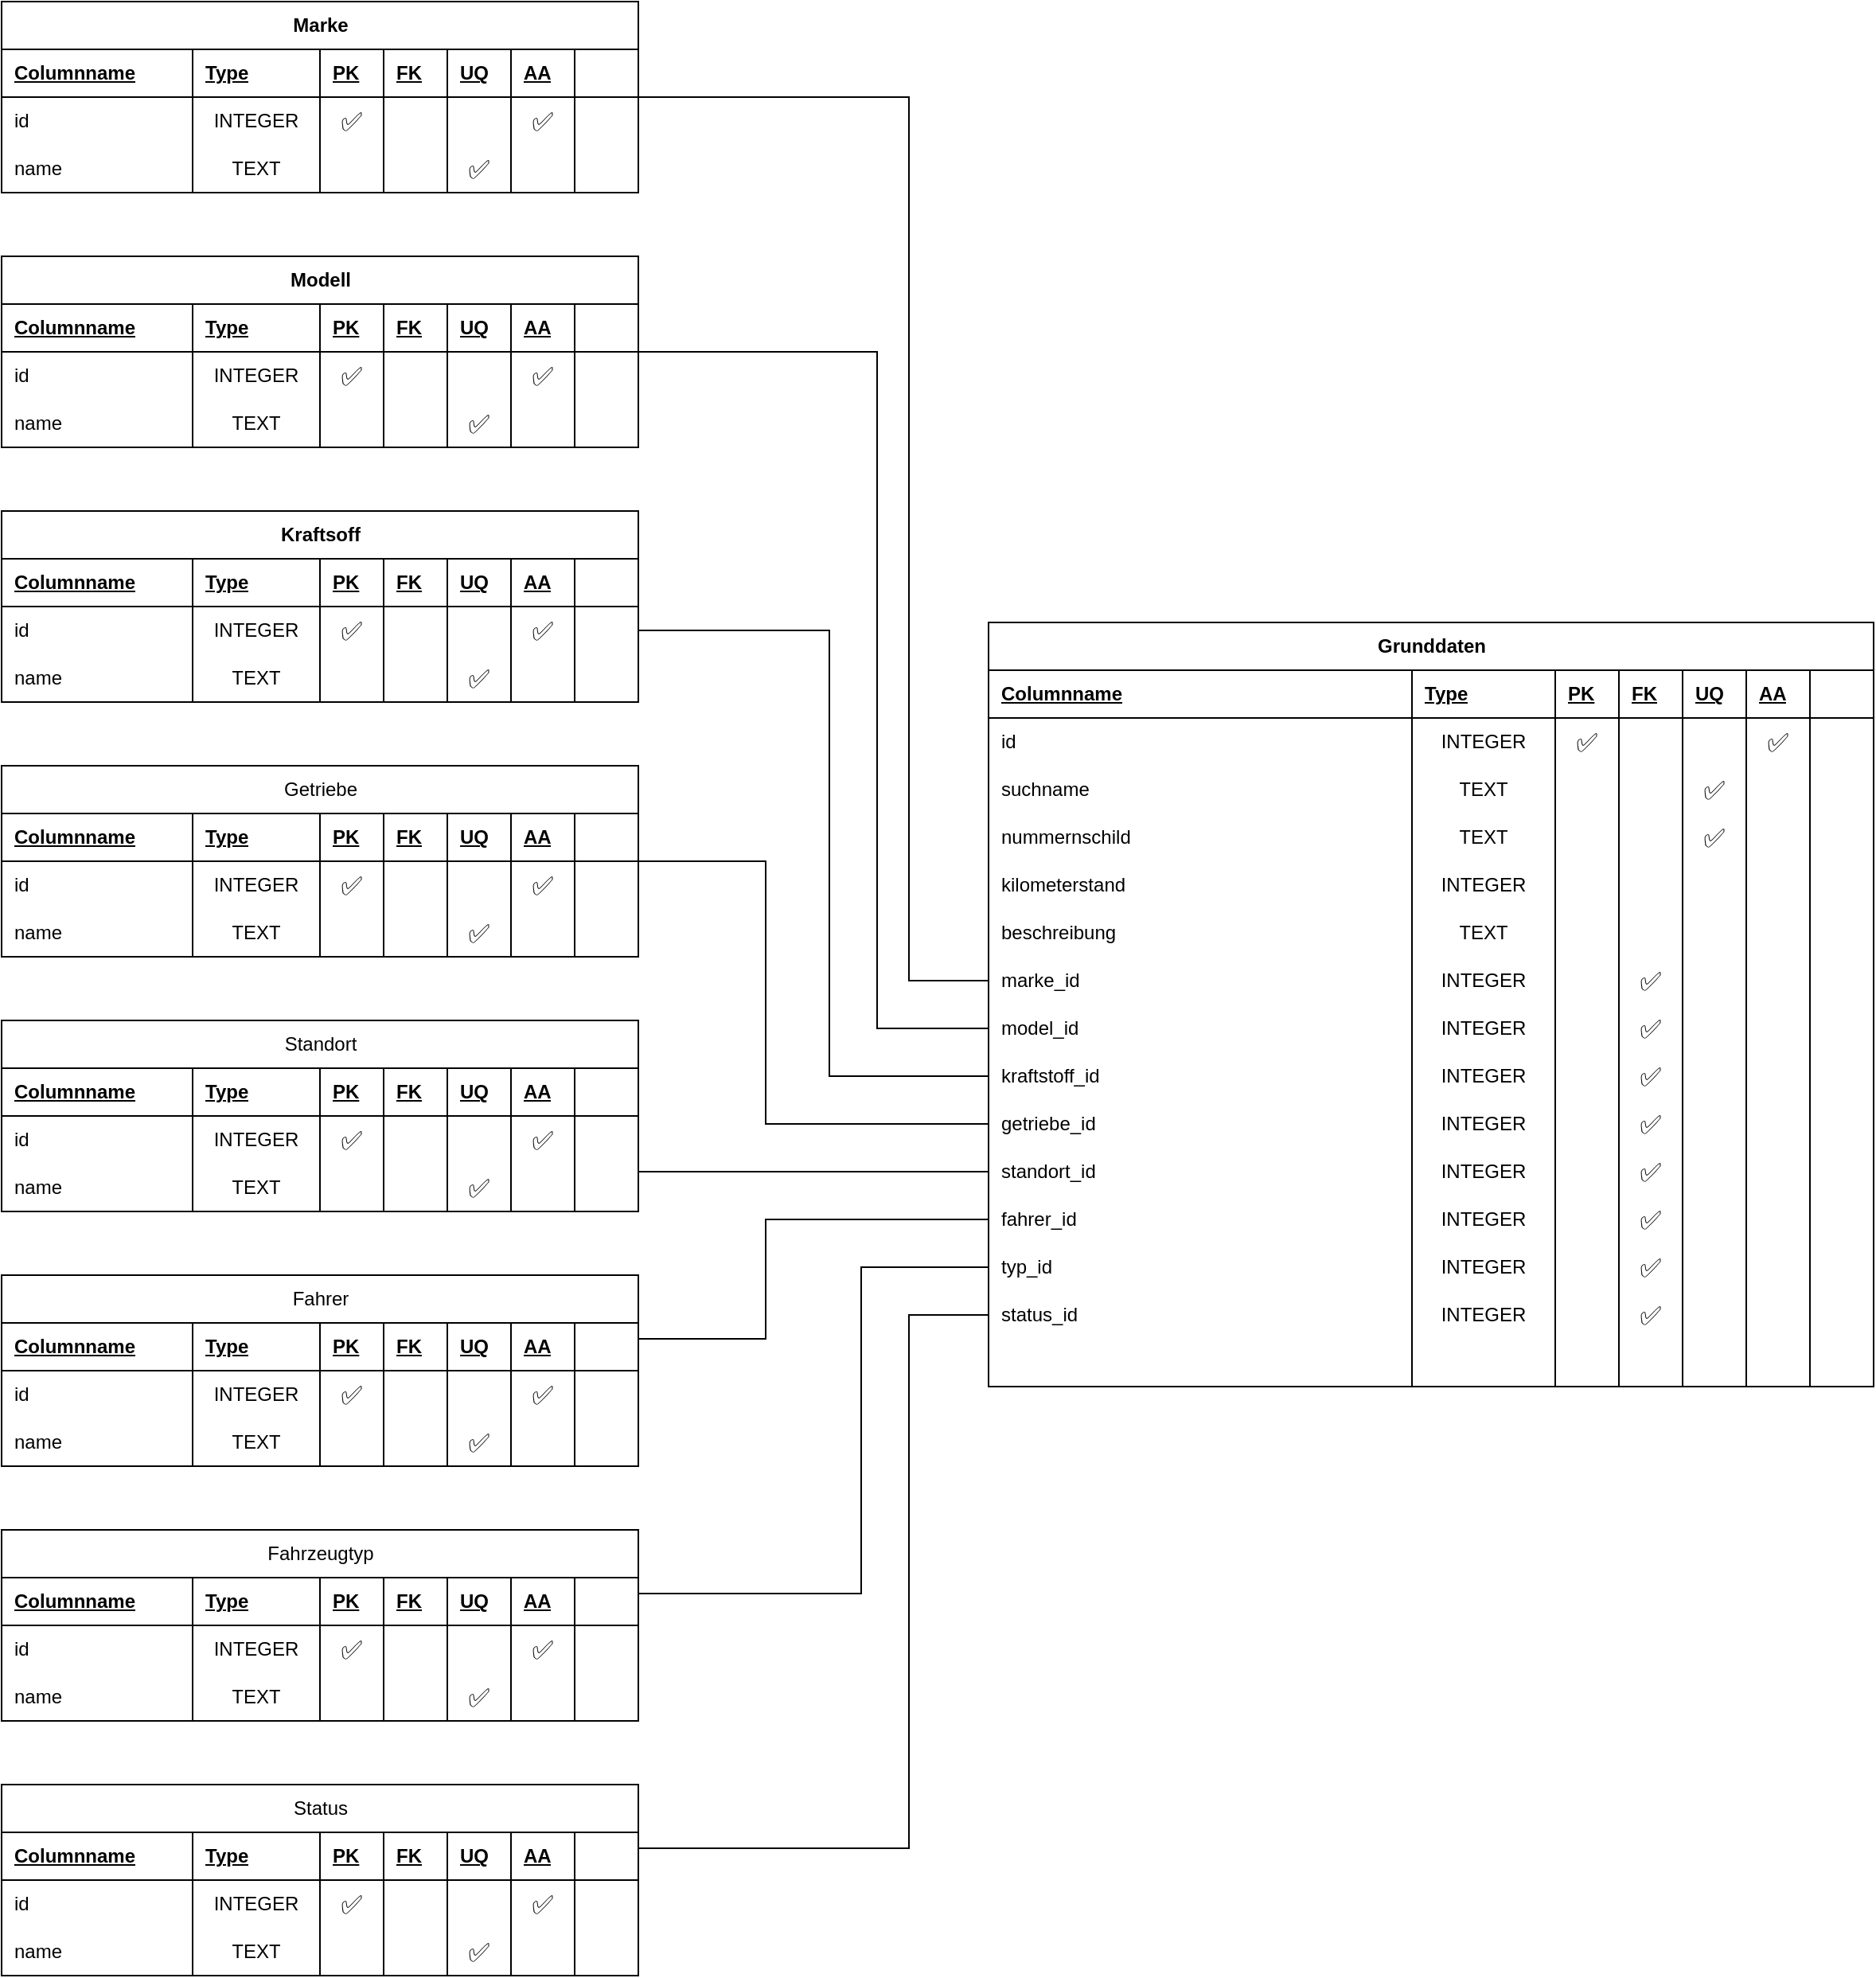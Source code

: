 <mxfile version="24.6.4" type="device">
  <diagram name="Seite-1" id="U87e9riAWjf_ATkIwI54">
    <mxGraphModel dx="2739" dy="2284" grid="1" gridSize="10" guides="1" tooltips="1" connect="1" arrows="1" fold="1" page="1" pageScale="1" pageWidth="827" pageHeight="1169" math="0" shadow="0">
      <root>
        <mxCell id="0" />
        <mxCell id="1" parent="0" />
        <mxCell id="LF_uzQrmGtcTdr1EB5Od-2" value="Grunddaten" style="shape=table;startSize=30;container=1;collapsible=1;childLayout=tableLayout;fixedRows=1;rowLines=0;fontStyle=1;align=center;resizeLast=1;html=1;" vertex="1" parent="1">
          <mxGeometry x="580" y="270" width="556" height="480" as="geometry" />
        </mxCell>
        <mxCell id="LF_uzQrmGtcTdr1EB5Od-3" value="" style="shape=tableRow;horizontal=0;startSize=0;swimlaneHead=0;swimlaneBody=0;fillColor=none;collapsible=0;dropTarget=0;points=[[0,0.5],[1,0.5]];portConstraint=eastwest;top=0;left=0;right=0;bottom=1;spacingLeft=6;" vertex="1" parent="LF_uzQrmGtcTdr1EB5Od-2">
          <mxGeometry y="30" width="556" height="30" as="geometry" />
        </mxCell>
        <mxCell id="LF_uzQrmGtcTdr1EB5Od-5" value="Columnname" style="shape=partialRectangle;connectable=0;fillColor=none;top=0;left=0;bottom=0;right=0;align=left;spacingLeft=6;fontStyle=5;overflow=hidden;whiteSpace=wrap;html=1;" vertex="1" parent="LF_uzQrmGtcTdr1EB5Od-3">
          <mxGeometry width="266" height="30" as="geometry">
            <mxRectangle width="266" height="30" as="alternateBounds" />
          </mxGeometry>
        </mxCell>
        <mxCell id="LF_uzQrmGtcTdr1EB5Od-43" value="Type" style="shape=partialRectangle;connectable=0;fillColor=none;top=0;left=0;bottom=0;right=0;align=left;spacingLeft=6;fontStyle=5;overflow=hidden;whiteSpace=wrap;html=1;" vertex="1" parent="LF_uzQrmGtcTdr1EB5Od-3">
          <mxGeometry x="266" width="90" height="30" as="geometry">
            <mxRectangle width="90" height="30" as="alternateBounds" />
          </mxGeometry>
        </mxCell>
        <mxCell id="LF_uzQrmGtcTdr1EB5Od-15" value="PK" style="shape=partialRectangle;connectable=0;fillColor=none;top=0;left=0;bottom=0;right=0;align=left;spacingLeft=6;fontStyle=5;overflow=hidden;whiteSpace=wrap;html=1;" vertex="1" parent="LF_uzQrmGtcTdr1EB5Od-3">
          <mxGeometry x="356" width="40" height="30" as="geometry">
            <mxRectangle width="40" height="30" as="alternateBounds" />
          </mxGeometry>
        </mxCell>
        <mxCell id="LF_uzQrmGtcTdr1EB5Od-19" value="FK" style="shape=partialRectangle;connectable=0;fillColor=none;top=0;left=0;bottom=0;right=0;align=left;spacingLeft=6;fontStyle=5;overflow=hidden;whiteSpace=wrap;html=1;" vertex="1" parent="LF_uzQrmGtcTdr1EB5Od-3">
          <mxGeometry x="396" width="40" height="30" as="geometry">
            <mxRectangle width="40" height="30" as="alternateBounds" />
          </mxGeometry>
        </mxCell>
        <mxCell id="LF_uzQrmGtcTdr1EB5Od-23" value="UQ" style="shape=partialRectangle;connectable=0;fillColor=none;top=0;left=0;bottom=0;right=0;align=left;spacingLeft=6;fontStyle=5;overflow=hidden;whiteSpace=wrap;html=1;" vertex="1" parent="LF_uzQrmGtcTdr1EB5Od-3">
          <mxGeometry x="436" width="40" height="30" as="geometry">
            <mxRectangle width="40" height="30" as="alternateBounds" />
          </mxGeometry>
        </mxCell>
        <mxCell id="LF_uzQrmGtcTdr1EB5Od-27" value="AA" style="shape=partialRectangle;connectable=0;fillColor=none;top=0;left=0;bottom=0;right=0;align=left;spacingLeft=6;fontStyle=5;overflow=hidden;whiteSpace=wrap;html=1;" vertex="1" parent="LF_uzQrmGtcTdr1EB5Od-3">
          <mxGeometry x="476" width="40" height="30" as="geometry">
            <mxRectangle width="40" height="30" as="alternateBounds" />
          </mxGeometry>
        </mxCell>
        <mxCell id="LF_uzQrmGtcTdr1EB5Od-31" style="shape=partialRectangle;connectable=0;fillColor=none;top=0;left=0;bottom=0;right=0;align=left;spacingLeft=6;fontStyle=5;overflow=hidden;whiteSpace=wrap;html=1;" vertex="1" parent="LF_uzQrmGtcTdr1EB5Od-3">
          <mxGeometry x="516" width="40" height="30" as="geometry">
            <mxRectangle width="40" height="30" as="alternateBounds" />
          </mxGeometry>
        </mxCell>
        <mxCell id="LF_uzQrmGtcTdr1EB5Od-6" value="" style="shape=tableRow;horizontal=0;startSize=0;swimlaneHead=0;swimlaneBody=0;fillColor=none;collapsible=0;dropTarget=0;points=[[0,0.5],[1,0.5]];portConstraint=eastwest;top=0;left=0;right=0;bottom=0;" vertex="1" parent="LF_uzQrmGtcTdr1EB5Od-2">
          <mxGeometry y="60" width="556" height="30" as="geometry" />
        </mxCell>
        <mxCell id="LF_uzQrmGtcTdr1EB5Od-8" value="id" style="shape=partialRectangle;connectable=0;fillColor=none;top=0;left=0;bottom=0;right=0;align=left;spacingLeft=6;overflow=hidden;whiteSpace=wrap;html=1;" vertex="1" parent="LF_uzQrmGtcTdr1EB5Od-6">
          <mxGeometry width="266" height="30" as="geometry">
            <mxRectangle width="266" height="30" as="alternateBounds" />
          </mxGeometry>
        </mxCell>
        <mxCell id="LF_uzQrmGtcTdr1EB5Od-44" value="INTEGER" style="shape=partialRectangle;connectable=0;fillColor=none;top=0;left=0;bottom=0;right=0;align=center;spacingLeft=0;overflow=hidden;whiteSpace=wrap;html=1;" vertex="1" parent="LF_uzQrmGtcTdr1EB5Od-6">
          <mxGeometry x="266" width="90" height="30" as="geometry">
            <mxRectangle width="90" height="30" as="alternateBounds" />
          </mxGeometry>
        </mxCell>
        <mxCell id="LF_uzQrmGtcTdr1EB5Od-16" value="&lt;font style=&quot;font-size: 16px;&quot;&gt;✅&lt;/font&gt;" style="shape=partialRectangle;connectable=0;fillColor=none;top=0;left=0;bottom=0;right=0;align=center;spacingLeft=0;overflow=hidden;whiteSpace=wrap;html=1;fontSize=16;" vertex="1" parent="LF_uzQrmGtcTdr1EB5Od-6">
          <mxGeometry x="356" width="40" height="30" as="geometry">
            <mxRectangle width="40" height="30" as="alternateBounds" />
          </mxGeometry>
        </mxCell>
        <mxCell id="LF_uzQrmGtcTdr1EB5Od-20" style="shape=partialRectangle;connectable=0;fillColor=none;top=0;left=0;bottom=0;right=0;align=center;spacingLeft=0;overflow=hidden;whiteSpace=wrap;html=1;fontSize=16;" vertex="1" parent="LF_uzQrmGtcTdr1EB5Od-6">
          <mxGeometry x="396" width="40" height="30" as="geometry">
            <mxRectangle width="40" height="30" as="alternateBounds" />
          </mxGeometry>
        </mxCell>
        <mxCell id="LF_uzQrmGtcTdr1EB5Od-24" style="shape=partialRectangle;connectable=0;fillColor=none;top=0;left=0;bottom=0;right=0;align=center;spacingLeft=0;overflow=hidden;whiteSpace=wrap;html=1;fontSize=16;" vertex="1" parent="LF_uzQrmGtcTdr1EB5Od-6">
          <mxGeometry x="436" width="40" height="30" as="geometry">
            <mxRectangle width="40" height="30" as="alternateBounds" />
          </mxGeometry>
        </mxCell>
        <mxCell id="LF_uzQrmGtcTdr1EB5Od-28" value="✅" style="shape=partialRectangle;connectable=0;fillColor=none;top=0;left=0;bottom=0;right=0;align=center;spacingLeft=0;overflow=hidden;whiteSpace=wrap;html=1;fontSize=16;" vertex="1" parent="LF_uzQrmGtcTdr1EB5Od-6">
          <mxGeometry x="476" width="40" height="30" as="geometry">
            <mxRectangle width="40" height="30" as="alternateBounds" />
          </mxGeometry>
        </mxCell>
        <mxCell id="LF_uzQrmGtcTdr1EB5Od-32" style="shape=partialRectangle;connectable=0;fillColor=none;top=0;left=0;bottom=0;right=0;align=center;spacingLeft=0;overflow=hidden;whiteSpace=wrap;html=1;fontSize=16;" vertex="1" parent="LF_uzQrmGtcTdr1EB5Od-6">
          <mxGeometry x="516" width="40" height="30" as="geometry">
            <mxRectangle width="40" height="30" as="alternateBounds" />
          </mxGeometry>
        </mxCell>
        <mxCell id="LF_uzQrmGtcTdr1EB5Od-9" value="" style="shape=tableRow;horizontal=0;startSize=0;swimlaneHead=0;swimlaneBody=0;fillColor=none;collapsible=0;dropTarget=0;points=[[0,0.5],[1,0.5]];portConstraint=eastwest;top=0;left=0;right=0;bottom=0;" vertex="1" parent="LF_uzQrmGtcTdr1EB5Od-2">
          <mxGeometry y="90" width="556" height="30" as="geometry" />
        </mxCell>
        <mxCell id="LF_uzQrmGtcTdr1EB5Od-11" value="suchname" style="shape=partialRectangle;connectable=0;fillColor=none;top=0;left=0;bottom=0;right=0;align=left;spacingLeft=6;overflow=hidden;whiteSpace=wrap;html=1;" vertex="1" parent="LF_uzQrmGtcTdr1EB5Od-9">
          <mxGeometry width="266" height="30" as="geometry">
            <mxRectangle width="266" height="30" as="alternateBounds" />
          </mxGeometry>
        </mxCell>
        <mxCell id="LF_uzQrmGtcTdr1EB5Od-45" value="TEXT" style="shape=partialRectangle;connectable=0;fillColor=none;top=0;left=0;bottom=0;right=0;align=center;spacingLeft=0;overflow=hidden;whiteSpace=wrap;html=1;" vertex="1" parent="LF_uzQrmGtcTdr1EB5Od-9">
          <mxGeometry x="266" width="90" height="30" as="geometry">
            <mxRectangle width="90" height="30" as="alternateBounds" />
          </mxGeometry>
        </mxCell>
        <mxCell id="LF_uzQrmGtcTdr1EB5Od-17" style="shape=partialRectangle;connectable=0;fillColor=none;top=0;left=0;bottom=0;right=0;align=center;spacingLeft=0;overflow=hidden;whiteSpace=wrap;html=1;fontSize=16;" vertex="1" parent="LF_uzQrmGtcTdr1EB5Od-9">
          <mxGeometry x="356" width="40" height="30" as="geometry">
            <mxRectangle width="40" height="30" as="alternateBounds" />
          </mxGeometry>
        </mxCell>
        <mxCell id="LF_uzQrmGtcTdr1EB5Od-21" style="shape=partialRectangle;connectable=0;fillColor=none;top=0;left=0;bottom=0;right=0;align=center;spacingLeft=0;overflow=hidden;whiteSpace=wrap;html=1;fontSize=16;" vertex="1" parent="LF_uzQrmGtcTdr1EB5Od-9">
          <mxGeometry x="396" width="40" height="30" as="geometry">
            <mxRectangle width="40" height="30" as="alternateBounds" />
          </mxGeometry>
        </mxCell>
        <mxCell id="LF_uzQrmGtcTdr1EB5Od-25" value="✅" style="shape=partialRectangle;connectable=0;fillColor=none;top=0;left=0;bottom=0;right=0;align=center;spacingLeft=0;overflow=hidden;whiteSpace=wrap;html=1;fontSize=16;" vertex="1" parent="LF_uzQrmGtcTdr1EB5Od-9">
          <mxGeometry x="436" width="40" height="30" as="geometry">
            <mxRectangle width="40" height="30" as="alternateBounds" />
          </mxGeometry>
        </mxCell>
        <mxCell id="LF_uzQrmGtcTdr1EB5Od-29" style="shape=partialRectangle;connectable=0;fillColor=none;top=0;left=0;bottom=0;right=0;align=center;spacingLeft=0;overflow=hidden;whiteSpace=wrap;html=1;fontSize=16;" vertex="1" parent="LF_uzQrmGtcTdr1EB5Od-9">
          <mxGeometry x="476" width="40" height="30" as="geometry">
            <mxRectangle width="40" height="30" as="alternateBounds" />
          </mxGeometry>
        </mxCell>
        <mxCell id="LF_uzQrmGtcTdr1EB5Od-33" style="shape=partialRectangle;connectable=0;fillColor=none;top=0;left=0;bottom=0;right=0;align=center;spacingLeft=0;overflow=hidden;whiteSpace=wrap;html=1;fontSize=16;" vertex="1" parent="LF_uzQrmGtcTdr1EB5Od-9">
          <mxGeometry x="516" width="40" height="30" as="geometry">
            <mxRectangle width="40" height="30" as="alternateBounds" />
          </mxGeometry>
        </mxCell>
        <mxCell id="LF_uzQrmGtcTdr1EB5Od-12" value="" style="shape=tableRow;horizontal=0;startSize=0;swimlaneHead=0;swimlaneBody=0;fillColor=none;collapsible=0;dropTarget=0;points=[[0,0.5],[1,0.5]];portConstraint=eastwest;top=0;left=0;right=0;bottom=0;" vertex="1" parent="LF_uzQrmGtcTdr1EB5Od-2">
          <mxGeometry y="120" width="556" height="30" as="geometry" />
        </mxCell>
        <mxCell id="LF_uzQrmGtcTdr1EB5Od-14" value="nummernschild" style="shape=partialRectangle;connectable=0;fillColor=none;top=0;left=0;bottom=0;right=0;align=left;spacingLeft=6;overflow=hidden;whiteSpace=wrap;html=1;" vertex="1" parent="LF_uzQrmGtcTdr1EB5Od-12">
          <mxGeometry width="266" height="30" as="geometry">
            <mxRectangle width="266" height="30" as="alternateBounds" />
          </mxGeometry>
        </mxCell>
        <mxCell id="LF_uzQrmGtcTdr1EB5Od-46" value="TEXT" style="shape=partialRectangle;connectable=0;fillColor=none;top=0;left=0;bottom=0;right=0;align=center;spacingLeft=0;overflow=hidden;whiteSpace=wrap;html=1;" vertex="1" parent="LF_uzQrmGtcTdr1EB5Od-12">
          <mxGeometry x="266" width="90" height="30" as="geometry">
            <mxRectangle width="90" height="30" as="alternateBounds" />
          </mxGeometry>
        </mxCell>
        <mxCell id="LF_uzQrmGtcTdr1EB5Od-18" style="shape=partialRectangle;connectable=0;fillColor=none;top=0;left=0;bottom=0;right=0;align=center;spacingLeft=0;overflow=hidden;whiteSpace=wrap;html=1;fontSize=16;" vertex="1" parent="LF_uzQrmGtcTdr1EB5Od-12">
          <mxGeometry x="356" width="40" height="30" as="geometry">
            <mxRectangle width="40" height="30" as="alternateBounds" />
          </mxGeometry>
        </mxCell>
        <mxCell id="LF_uzQrmGtcTdr1EB5Od-22" style="shape=partialRectangle;connectable=0;fillColor=none;top=0;left=0;bottom=0;right=0;align=center;spacingLeft=0;overflow=hidden;whiteSpace=wrap;html=1;fontSize=16;" vertex="1" parent="LF_uzQrmGtcTdr1EB5Od-12">
          <mxGeometry x="396" width="40" height="30" as="geometry">
            <mxRectangle width="40" height="30" as="alternateBounds" />
          </mxGeometry>
        </mxCell>
        <mxCell id="LF_uzQrmGtcTdr1EB5Od-26" value="✅" style="shape=partialRectangle;connectable=0;fillColor=none;top=0;left=0;bottom=0;right=0;align=center;spacingLeft=0;overflow=hidden;whiteSpace=wrap;html=1;fontSize=16;" vertex="1" parent="LF_uzQrmGtcTdr1EB5Od-12">
          <mxGeometry x="436" width="40" height="30" as="geometry">
            <mxRectangle width="40" height="30" as="alternateBounds" />
          </mxGeometry>
        </mxCell>
        <mxCell id="LF_uzQrmGtcTdr1EB5Od-30" style="shape=partialRectangle;connectable=0;fillColor=none;top=0;left=0;bottom=0;right=0;align=center;spacingLeft=0;overflow=hidden;whiteSpace=wrap;html=1;fontSize=16;" vertex="1" parent="LF_uzQrmGtcTdr1EB5Od-12">
          <mxGeometry x="476" width="40" height="30" as="geometry">
            <mxRectangle width="40" height="30" as="alternateBounds" />
          </mxGeometry>
        </mxCell>
        <mxCell id="LF_uzQrmGtcTdr1EB5Od-34" style="shape=partialRectangle;connectable=0;fillColor=none;top=0;left=0;bottom=0;right=0;align=center;spacingLeft=0;overflow=hidden;whiteSpace=wrap;html=1;fontSize=16;" vertex="1" parent="LF_uzQrmGtcTdr1EB5Od-12">
          <mxGeometry x="516" width="40" height="30" as="geometry">
            <mxRectangle width="40" height="30" as="alternateBounds" />
          </mxGeometry>
        </mxCell>
        <mxCell id="LF_uzQrmGtcTdr1EB5Od-126" style="shape=tableRow;horizontal=0;startSize=0;swimlaneHead=0;swimlaneBody=0;fillColor=none;collapsible=0;dropTarget=0;points=[[0,0.5],[1,0.5]];portConstraint=eastwest;top=0;left=0;right=0;bottom=0;" vertex="1" parent="LF_uzQrmGtcTdr1EB5Od-2">
          <mxGeometry y="150" width="556" height="30" as="geometry" />
        </mxCell>
        <mxCell id="LF_uzQrmGtcTdr1EB5Od-127" value="kilometerstand" style="shape=partialRectangle;connectable=0;fillColor=none;top=0;left=0;bottom=0;right=0;align=left;spacingLeft=6;overflow=hidden;whiteSpace=wrap;html=1;" vertex="1" parent="LF_uzQrmGtcTdr1EB5Od-126">
          <mxGeometry width="266" height="30" as="geometry">
            <mxRectangle width="266" height="30" as="alternateBounds" />
          </mxGeometry>
        </mxCell>
        <mxCell id="LF_uzQrmGtcTdr1EB5Od-128" value="INTEGER" style="shape=partialRectangle;connectable=0;fillColor=none;top=0;left=0;bottom=0;right=0;align=center;spacingLeft=0;overflow=hidden;whiteSpace=wrap;html=1;" vertex="1" parent="LF_uzQrmGtcTdr1EB5Od-126">
          <mxGeometry x="266" width="90" height="30" as="geometry">
            <mxRectangle width="90" height="30" as="alternateBounds" />
          </mxGeometry>
        </mxCell>
        <mxCell id="LF_uzQrmGtcTdr1EB5Od-129" style="shape=partialRectangle;connectable=0;fillColor=none;top=0;left=0;bottom=0;right=0;align=center;spacingLeft=0;overflow=hidden;whiteSpace=wrap;html=1;fontSize=16;" vertex="1" parent="LF_uzQrmGtcTdr1EB5Od-126">
          <mxGeometry x="356" width="40" height="30" as="geometry">
            <mxRectangle width="40" height="30" as="alternateBounds" />
          </mxGeometry>
        </mxCell>
        <mxCell id="LF_uzQrmGtcTdr1EB5Od-130" style="shape=partialRectangle;connectable=0;fillColor=none;top=0;left=0;bottom=0;right=0;align=center;spacingLeft=0;overflow=hidden;whiteSpace=wrap;html=1;fontSize=16;" vertex="1" parent="LF_uzQrmGtcTdr1EB5Od-126">
          <mxGeometry x="396" width="40" height="30" as="geometry">
            <mxRectangle width="40" height="30" as="alternateBounds" />
          </mxGeometry>
        </mxCell>
        <mxCell id="LF_uzQrmGtcTdr1EB5Od-131" style="shape=partialRectangle;connectable=0;fillColor=none;top=0;left=0;bottom=0;right=0;align=center;spacingLeft=0;overflow=hidden;whiteSpace=wrap;html=1;fontSize=16;" vertex="1" parent="LF_uzQrmGtcTdr1EB5Od-126">
          <mxGeometry x="436" width="40" height="30" as="geometry">
            <mxRectangle width="40" height="30" as="alternateBounds" />
          </mxGeometry>
        </mxCell>
        <mxCell id="LF_uzQrmGtcTdr1EB5Od-132" style="shape=partialRectangle;connectable=0;fillColor=none;top=0;left=0;bottom=0;right=0;align=center;spacingLeft=0;overflow=hidden;whiteSpace=wrap;html=1;fontSize=16;" vertex="1" parent="LF_uzQrmGtcTdr1EB5Od-126">
          <mxGeometry x="476" width="40" height="30" as="geometry">
            <mxRectangle width="40" height="30" as="alternateBounds" />
          </mxGeometry>
        </mxCell>
        <mxCell id="LF_uzQrmGtcTdr1EB5Od-133" style="shape=partialRectangle;connectable=0;fillColor=none;top=0;left=0;bottom=0;right=0;align=center;spacingLeft=0;overflow=hidden;whiteSpace=wrap;html=1;fontSize=16;" vertex="1" parent="LF_uzQrmGtcTdr1EB5Od-126">
          <mxGeometry x="516" width="40" height="30" as="geometry">
            <mxRectangle width="40" height="30" as="alternateBounds" />
          </mxGeometry>
        </mxCell>
        <mxCell id="LF_uzQrmGtcTdr1EB5Od-471" style="shape=tableRow;horizontal=0;startSize=0;swimlaneHead=0;swimlaneBody=0;fillColor=none;collapsible=0;dropTarget=0;points=[[0,0.5],[1,0.5]];portConstraint=eastwest;top=0;left=0;right=0;bottom=0;" vertex="1" parent="LF_uzQrmGtcTdr1EB5Od-2">
          <mxGeometry y="180" width="556" height="30" as="geometry" />
        </mxCell>
        <mxCell id="LF_uzQrmGtcTdr1EB5Od-472" value="beschreibung" style="shape=partialRectangle;connectable=0;fillColor=none;top=0;left=0;bottom=0;right=0;align=left;spacingLeft=6;overflow=hidden;whiteSpace=wrap;html=1;" vertex="1" parent="LF_uzQrmGtcTdr1EB5Od-471">
          <mxGeometry width="266" height="30" as="geometry">
            <mxRectangle width="266" height="30" as="alternateBounds" />
          </mxGeometry>
        </mxCell>
        <mxCell id="LF_uzQrmGtcTdr1EB5Od-473" value="TEXT" style="shape=partialRectangle;connectable=0;fillColor=none;top=0;left=0;bottom=0;right=0;align=center;spacingLeft=0;overflow=hidden;whiteSpace=wrap;html=1;" vertex="1" parent="LF_uzQrmGtcTdr1EB5Od-471">
          <mxGeometry x="266" width="90" height="30" as="geometry">
            <mxRectangle width="90" height="30" as="alternateBounds" />
          </mxGeometry>
        </mxCell>
        <mxCell id="LF_uzQrmGtcTdr1EB5Od-474" style="shape=partialRectangle;connectable=0;fillColor=none;top=0;left=0;bottom=0;right=0;align=center;spacingLeft=0;overflow=hidden;whiteSpace=wrap;html=1;fontSize=16;" vertex="1" parent="LF_uzQrmGtcTdr1EB5Od-471">
          <mxGeometry x="356" width="40" height="30" as="geometry">
            <mxRectangle width="40" height="30" as="alternateBounds" />
          </mxGeometry>
        </mxCell>
        <mxCell id="LF_uzQrmGtcTdr1EB5Od-475" style="shape=partialRectangle;connectable=0;fillColor=none;top=0;left=0;bottom=0;right=0;align=center;spacingLeft=0;overflow=hidden;whiteSpace=wrap;html=1;fontSize=16;" vertex="1" parent="LF_uzQrmGtcTdr1EB5Od-471">
          <mxGeometry x="396" width="40" height="30" as="geometry">
            <mxRectangle width="40" height="30" as="alternateBounds" />
          </mxGeometry>
        </mxCell>
        <mxCell id="LF_uzQrmGtcTdr1EB5Od-476" style="shape=partialRectangle;connectable=0;fillColor=none;top=0;left=0;bottom=0;right=0;align=center;spacingLeft=0;overflow=hidden;whiteSpace=wrap;html=1;fontSize=16;" vertex="1" parent="LF_uzQrmGtcTdr1EB5Od-471">
          <mxGeometry x="436" width="40" height="30" as="geometry">
            <mxRectangle width="40" height="30" as="alternateBounds" />
          </mxGeometry>
        </mxCell>
        <mxCell id="LF_uzQrmGtcTdr1EB5Od-477" style="shape=partialRectangle;connectable=0;fillColor=none;top=0;left=0;bottom=0;right=0;align=center;spacingLeft=0;overflow=hidden;whiteSpace=wrap;html=1;fontSize=16;" vertex="1" parent="LF_uzQrmGtcTdr1EB5Od-471">
          <mxGeometry x="476" width="40" height="30" as="geometry">
            <mxRectangle width="40" height="30" as="alternateBounds" />
          </mxGeometry>
        </mxCell>
        <mxCell id="LF_uzQrmGtcTdr1EB5Od-478" style="shape=partialRectangle;connectable=0;fillColor=none;top=0;left=0;bottom=0;right=0;align=center;spacingLeft=0;overflow=hidden;whiteSpace=wrap;html=1;fontSize=16;" vertex="1" parent="LF_uzQrmGtcTdr1EB5Od-471">
          <mxGeometry x="516" width="40" height="30" as="geometry">
            <mxRectangle width="40" height="30" as="alternateBounds" />
          </mxGeometry>
        </mxCell>
        <mxCell id="LF_uzQrmGtcTdr1EB5Od-47" style="shape=tableRow;horizontal=0;startSize=0;swimlaneHead=0;swimlaneBody=0;fillColor=none;collapsible=0;dropTarget=0;points=[[0,0.5],[1,0.5]];portConstraint=eastwest;top=0;left=0;right=0;bottom=0;" vertex="1" parent="LF_uzQrmGtcTdr1EB5Od-2">
          <mxGeometry y="210" width="556" height="30" as="geometry" />
        </mxCell>
        <mxCell id="LF_uzQrmGtcTdr1EB5Od-48" value="marke_id" style="shape=partialRectangle;connectable=0;fillColor=none;top=0;left=0;bottom=0;right=0;align=left;spacingLeft=6;overflow=hidden;whiteSpace=wrap;html=1;" vertex="1" parent="LF_uzQrmGtcTdr1EB5Od-47">
          <mxGeometry width="266" height="30" as="geometry">
            <mxRectangle width="266" height="30" as="alternateBounds" />
          </mxGeometry>
        </mxCell>
        <mxCell id="LF_uzQrmGtcTdr1EB5Od-49" value="INTEGER" style="shape=partialRectangle;connectable=0;fillColor=none;top=0;left=0;bottom=0;right=0;align=center;spacingLeft=0;overflow=hidden;whiteSpace=wrap;html=1;" vertex="1" parent="LF_uzQrmGtcTdr1EB5Od-47">
          <mxGeometry x="266" width="90" height="30" as="geometry">
            <mxRectangle width="90" height="30" as="alternateBounds" />
          </mxGeometry>
        </mxCell>
        <mxCell id="LF_uzQrmGtcTdr1EB5Od-50" style="shape=partialRectangle;connectable=0;fillColor=none;top=0;left=0;bottom=0;right=0;align=center;spacingLeft=0;overflow=hidden;whiteSpace=wrap;html=1;fontSize=16;" vertex="1" parent="LF_uzQrmGtcTdr1EB5Od-47">
          <mxGeometry x="356" width="40" height="30" as="geometry">
            <mxRectangle width="40" height="30" as="alternateBounds" />
          </mxGeometry>
        </mxCell>
        <mxCell id="LF_uzQrmGtcTdr1EB5Od-51" value="✅" style="shape=partialRectangle;connectable=0;fillColor=none;top=0;left=0;bottom=0;right=0;align=center;spacingLeft=0;overflow=hidden;whiteSpace=wrap;html=1;fontSize=16;" vertex="1" parent="LF_uzQrmGtcTdr1EB5Od-47">
          <mxGeometry x="396" width="40" height="30" as="geometry">
            <mxRectangle width="40" height="30" as="alternateBounds" />
          </mxGeometry>
        </mxCell>
        <mxCell id="LF_uzQrmGtcTdr1EB5Od-52" style="shape=partialRectangle;connectable=0;fillColor=none;top=0;left=0;bottom=0;right=0;align=center;spacingLeft=0;overflow=hidden;whiteSpace=wrap;html=1;fontSize=16;" vertex="1" parent="LF_uzQrmGtcTdr1EB5Od-47">
          <mxGeometry x="436" width="40" height="30" as="geometry">
            <mxRectangle width="40" height="30" as="alternateBounds" />
          </mxGeometry>
        </mxCell>
        <mxCell id="LF_uzQrmGtcTdr1EB5Od-53" style="shape=partialRectangle;connectable=0;fillColor=none;top=0;left=0;bottom=0;right=0;align=center;spacingLeft=0;overflow=hidden;whiteSpace=wrap;html=1;fontSize=16;" vertex="1" parent="LF_uzQrmGtcTdr1EB5Od-47">
          <mxGeometry x="476" width="40" height="30" as="geometry">
            <mxRectangle width="40" height="30" as="alternateBounds" />
          </mxGeometry>
        </mxCell>
        <mxCell id="LF_uzQrmGtcTdr1EB5Od-54" style="shape=partialRectangle;connectable=0;fillColor=none;top=0;left=0;bottom=0;right=0;align=center;spacingLeft=0;overflow=hidden;whiteSpace=wrap;html=1;fontSize=16;" vertex="1" parent="LF_uzQrmGtcTdr1EB5Od-47">
          <mxGeometry x="516" width="40" height="30" as="geometry">
            <mxRectangle width="40" height="30" as="alternateBounds" />
          </mxGeometry>
        </mxCell>
        <mxCell id="LF_uzQrmGtcTdr1EB5Od-55" style="shape=tableRow;horizontal=0;startSize=0;swimlaneHead=0;swimlaneBody=0;fillColor=none;collapsible=0;dropTarget=0;points=[[0,0.5],[1,0.5]];portConstraint=eastwest;top=0;left=0;right=0;bottom=0;" vertex="1" parent="LF_uzQrmGtcTdr1EB5Od-2">
          <mxGeometry y="240" width="556" height="30" as="geometry" />
        </mxCell>
        <mxCell id="LF_uzQrmGtcTdr1EB5Od-56" value="model_id" style="shape=partialRectangle;connectable=0;fillColor=none;top=0;left=0;bottom=0;right=0;align=left;spacingLeft=6;overflow=hidden;whiteSpace=wrap;html=1;" vertex="1" parent="LF_uzQrmGtcTdr1EB5Od-55">
          <mxGeometry width="266" height="30" as="geometry">
            <mxRectangle width="266" height="30" as="alternateBounds" />
          </mxGeometry>
        </mxCell>
        <mxCell id="LF_uzQrmGtcTdr1EB5Od-57" value="INTEGER" style="shape=partialRectangle;connectable=0;fillColor=none;top=0;left=0;bottom=0;right=0;align=center;spacingLeft=0;overflow=hidden;whiteSpace=wrap;html=1;" vertex="1" parent="LF_uzQrmGtcTdr1EB5Od-55">
          <mxGeometry x="266" width="90" height="30" as="geometry">
            <mxRectangle width="90" height="30" as="alternateBounds" />
          </mxGeometry>
        </mxCell>
        <mxCell id="LF_uzQrmGtcTdr1EB5Od-58" style="shape=partialRectangle;connectable=0;fillColor=none;top=0;left=0;bottom=0;right=0;align=center;spacingLeft=0;overflow=hidden;whiteSpace=wrap;html=1;fontSize=16;" vertex="1" parent="LF_uzQrmGtcTdr1EB5Od-55">
          <mxGeometry x="356" width="40" height="30" as="geometry">
            <mxRectangle width="40" height="30" as="alternateBounds" />
          </mxGeometry>
        </mxCell>
        <mxCell id="LF_uzQrmGtcTdr1EB5Od-59" value="✅" style="shape=partialRectangle;connectable=0;fillColor=none;top=0;left=0;bottom=0;right=0;align=center;spacingLeft=0;overflow=hidden;whiteSpace=wrap;html=1;fontSize=16;" vertex="1" parent="LF_uzQrmGtcTdr1EB5Od-55">
          <mxGeometry x="396" width="40" height="30" as="geometry">
            <mxRectangle width="40" height="30" as="alternateBounds" />
          </mxGeometry>
        </mxCell>
        <mxCell id="LF_uzQrmGtcTdr1EB5Od-60" style="shape=partialRectangle;connectable=0;fillColor=none;top=0;left=0;bottom=0;right=0;align=center;spacingLeft=0;overflow=hidden;whiteSpace=wrap;html=1;fontSize=16;" vertex="1" parent="LF_uzQrmGtcTdr1EB5Od-55">
          <mxGeometry x="436" width="40" height="30" as="geometry">
            <mxRectangle width="40" height="30" as="alternateBounds" />
          </mxGeometry>
        </mxCell>
        <mxCell id="LF_uzQrmGtcTdr1EB5Od-61" style="shape=partialRectangle;connectable=0;fillColor=none;top=0;left=0;bottom=0;right=0;align=center;spacingLeft=0;overflow=hidden;whiteSpace=wrap;html=1;fontSize=16;" vertex="1" parent="LF_uzQrmGtcTdr1EB5Od-55">
          <mxGeometry x="476" width="40" height="30" as="geometry">
            <mxRectangle width="40" height="30" as="alternateBounds" />
          </mxGeometry>
        </mxCell>
        <mxCell id="LF_uzQrmGtcTdr1EB5Od-62" style="shape=partialRectangle;connectable=0;fillColor=none;top=0;left=0;bottom=0;right=0;align=center;spacingLeft=0;overflow=hidden;whiteSpace=wrap;html=1;fontSize=16;" vertex="1" parent="LF_uzQrmGtcTdr1EB5Od-55">
          <mxGeometry x="516" width="40" height="30" as="geometry">
            <mxRectangle width="40" height="30" as="alternateBounds" />
          </mxGeometry>
        </mxCell>
        <mxCell id="LF_uzQrmGtcTdr1EB5Od-63" style="shape=tableRow;horizontal=0;startSize=0;swimlaneHead=0;swimlaneBody=0;fillColor=none;collapsible=0;dropTarget=0;points=[[0,0.5],[1,0.5]];portConstraint=eastwest;top=0;left=0;right=0;bottom=0;" vertex="1" parent="LF_uzQrmGtcTdr1EB5Od-2">
          <mxGeometry y="270" width="556" height="30" as="geometry" />
        </mxCell>
        <mxCell id="LF_uzQrmGtcTdr1EB5Od-64" value="kraftstoff_id" style="shape=partialRectangle;connectable=0;fillColor=none;top=0;left=0;bottom=0;right=0;align=left;spacingLeft=6;overflow=hidden;whiteSpace=wrap;html=1;" vertex="1" parent="LF_uzQrmGtcTdr1EB5Od-63">
          <mxGeometry width="266" height="30" as="geometry">
            <mxRectangle width="266" height="30" as="alternateBounds" />
          </mxGeometry>
        </mxCell>
        <mxCell id="LF_uzQrmGtcTdr1EB5Od-65" value="INTEGER" style="shape=partialRectangle;connectable=0;fillColor=none;top=0;left=0;bottom=0;right=0;align=center;spacingLeft=0;overflow=hidden;whiteSpace=wrap;html=1;" vertex="1" parent="LF_uzQrmGtcTdr1EB5Od-63">
          <mxGeometry x="266" width="90" height="30" as="geometry">
            <mxRectangle width="90" height="30" as="alternateBounds" />
          </mxGeometry>
        </mxCell>
        <mxCell id="LF_uzQrmGtcTdr1EB5Od-66" style="shape=partialRectangle;connectable=0;fillColor=none;top=0;left=0;bottom=0;right=0;align=center;spacingLeft=0;overflow=hidden;whiteSpace=wrap;html=1;fontSize=16;" vertex="1" parent="LF_uzQrmGtcTdr1EB5Od-63">
          <mxGeometry x="356" width="40" height="30" as="geometry">
            <mxRectangle width="40" height="30" as="alternateBounds" />
          </mxGeometry>
        </mxCell>
        <mxCell id="LF_uzQrmGtcTdr1EB5Od-67" value="✅" style="shape=partialRectangle;connectable=0;fillColor=none;top=0;left=0;bottom=0;right=0;align=center;spacingLeft=0;overflow=hidden;whiteSpace=wrap;html=1;fontSize=16;" vertex="1" parent="LF_uzQrmGtcTdr1EB5Od-63">
          <mxGeometry x="396" width="40" height="30" as="geometry">
            <mxRectangle width="40" height="30" as="alternateBounds" />
          </mxGeometry>
        </mxCell>
        <mxCell id="LF_uzQrmGtcTdr1EB5Od-68" style="shape=partialRectangle;connectable=0;fillColor=none;top=0;left=0;bottom=0;right=0;align=center;spacingLeft=0;overflow=hidden;whiteSpace=wrap;html=1;fontSize=16;" vertex="1" parent="LF_uzQrmGtcTdr1EB5Od-63">
          <mxGeometry x="436" width="40" height="30" as="geometry">
            <mxRectangle width="40" height="30" as="alternateBounds" />
          </mxGeometry>
        </mxCell>
        <mxCell id="LF_uzQrmGtcTdr1EB5Od-69" style="shape=partialRectangle;connectable=0;fillColor=none;top=0;left=0;bottom=0;right=0;align=center;spacingLeft=0;overflow=hidden;whiteSpace=wrap;html=1;fontSize=16;" vertex="1" parent="LF_uzQrmGtcTdr1EB5Od-63">
          <mxGeometry x="476" width="40" height="30" as="geometry">
            <mxRectangle width="40" height="30" as="alternateBounds" />
          </mxGeometry>
        </mxCell>
        <mxCell id="LF_uzQrmGtcTdr1EB5Od-70" style="shape=partialRectangle;connectable=0;fillColor=none;top=0;left=0;bottom=0;right=0;align=center;spacingLeft=0;overflow=hidden;whiteSpace=wrap;html=1;fontSize=16;" vertex="1" parent="LF_uzQrmGtcTdr1EB5Od-63">
          <mxGeometry x="516" width="40" height="30" as="geometry">
            <mxRectangle width="40" height="30" as="alternateBounds" />
          </mxGeometry>
        </mxCell>
        <mxCell id="LF_uzQrmGtcTdr1EB5Od-71" style="shape=tableRow;horizontal=0;startSize=0;swimlaneHead=0;swimlaneBody=0;fillColor=none;collapsible=0;dropTarget=0;points=[[0,0.5],[1,0.5]];portConstraint=eastwest;top=0;left=0;right=0;bottom=0;" vertex="1" parent="LF_uzQrmGtcTdr1EB5Od-2">
          <mxGeometry y="300" width="556" height="30" as="geometry" />
        </mxCell>
        <mxCell id="LF_uzQrmGtcTdr1EB5Od-72" value="getriebe_id" style="shape=partialRectangle;connectable=0;fillColor=none;top=0;left=0;bottom=0;right=0;align=left;spacingLeft=6;overflow=hidden;whiteSpace=wrap;html=1;" vertex="1" parent="LF_uzQrmGtcTdr1EB5Od-71">
          <mxGeometry width="266" height="30" as="geometry">
            <mxRectangle width="266" height="30" as="alternateBounds" />
          </mxGeometry>
        </mxCell>
        <mxCell id="LF_uzQrmGtcTdr1EB5Od-73" value="INTEGER" style="shape=partialRectangle;connectable=0;fillColor=none;top=0;left=0;bottom=0;right=0;align=center;spacingLeft=0;overflow=hidden;whiteSpace=wrap;html=1;" vertex="1" parent="LF_uzQrmGtcTdr1EB5Od-71">
          <mxGeometry x="266" width="90" height="30" as="geometry">
            <mxRectangle width="90" height="30" as="alternateBounds" />
          </mxGeometry>
        </mxCell>
        <mxCell id="LF_uzQrmGtcTdr1EB5Od-74" style="shape=partialRectangle;connectable=0;fillColor=none;top=0;left=0;bottom=0;right=0;align=center;spacingLeft=0;overflow=hidden;whiteSpace=wrap;html=1;fontSize=16;" vertex="1" parent="LF_uzQrmGtcTdr1EB5Od-71">
          <mxGeometry x="356" width="40" height="30" as="geometry">
            <mxRectangle width="40" height="30" as="alternateBounds" />
          </mxGeometry>
        </mxCell>
        <mxCell id="LF_uzQrmGtcTdr1EB5Od-75" value="✅" style="shape=partialRectangle;connectable=0;fillColor=none;top=0;left=0;bottom=0;right=0;align=center;spacingLeft=0;overflow=hidden;whiteSpace=wrap;html=1;fontSize=16;" vertex="1" parent="LF_uzQrmGtcTdr1EB5Od-71">
          <mxGeometry x="396" width="40" height="30" as="geometry">
            <mxRectangle width="40" height="30" as="alternateBounds" />
          </mxGeometry>
        </mxCell>
        <mxCell id="LF_uzQrmGtcTdr1EB5Od-76" style="shape=partialRectangle;connectable=0;fillColor=none;top=0;left=0;bottom=0;right=0;align=center;spacingLeft=0;overflow=hidden;whiteSpace=wrap;html=1;fontSize=16;" vertex="1" parent="LF_uzQrmGtcTdr1EB5Od-71">
          <mxGeometry x="436" width="40" height="30" as="geometry">
            <mxRectangle width="40" height="30" as="alternateBounds" />
          </mxGeometry>
        </mxCell>
        <mxCell id="LF_uzQrmGtcTdr1EB5Od-77" style="shape=partialRectangle;connectable=0;fillColor=none;top=0;left=0;bottom=0;right=0;align=center;spacingLeft=0;overflow=hidden;whiteSpace=wrap;html=1;fontSize=16;" vertex="1" parent="LF_uzQrmGtcTdr1EB5Od-71">
          <mxGeometry x="476" width="40" height="30" as="geometry">
            <mxRectangle width="40" height="30" as="alternateBounds" />
          </mxGeometry>
        </mxCell>
        <mxCell id="LF_uzQrmGtcTdr1EB5Od-78" style="shape=partialRectangle;connectable=0;fillColor=none;top=0;left=0;bottom=0;right=0;align=center;spacingLeft=0;overflow=hidden;whiteSpace=wrap;html=1;fontSize=16;" vertex="1" parent="LF_uzQrmGtcTdr1EB5Od-71">
          <mxGeometry x="516" width="40" height="30" as="geometry">
            <mxRectangle width="40" height="30" as="alternateBounds" />
          </mxGeometry>
        </mxCell>
        <mxCell id="LF_uzQrmGtcTdr1EB5Od-79" style="shape=tableRow;horizontal=0;startSize=0;swimlaneHead=0;swimlaneBody=0;fillColor=none;collapsible=0;dropTarget=0;points=[[0,0.5],[1,0.5]];portConstraint=eastwest;top=0;left=0;right=0;bottom=0;" vertex="1" parent="LF_uzQrmGtcTdr1EB5Od-2">
          <mxGeometry y="330" width="556" height="30" as="geometry" />
        </mxCell>
        <mxCell id="LF_uzQrmGtcTdr1EB5Od-80" value="standort_id" style="shape=partialRectangle;connectable=0;fillColor=none;top=0;left=0;bottom=0;right=0;align=left;spacingLeft=6;overflow=hidden;whiteSpace=wrap;html=1;" vertex="1" parent="LF_uzQrmGtcTdr1EB5Od-79">
          <mxGeometry width="266" height="30" as="geometry">
            <mxRectangle width="266" height="30" as="alternateBounds" />
          </mxGeometry>
        </mxCell>
        <mxCell id="LF_uzQrmGtcTdr1EB5Od-81" value="INTEGER" style="shape=partialRectangle;connectable=0;fillColor=none;top=0;left=0;bottom=0;right=0;align=center;spacingLeft=0;overflow=hidden;whiteSpace=wrap;html=1;" vertex="1" parent="LF_uzQrmGtcTdr1EB5Od-79">
          <mxGeometry x="266" width="90" height="30" as="geometry">
            <mxRectangle width="90" height="30" as="alternateBounds" />
          </mxGeometry>
        </mxCell>
        <mxCell id="LF_uzQrmGtcTdr1EB5Od-82" style="shape=partialRectangle;connectable=0;fillColor=none;top=0;left=0;bottom=0;right=0;align=center;spacingLeft=0;overflow=hidden;whiteSpace=wrap;html=1;fontSize=16;" vertex="1" parent="LF_uzQrmGtcTdr1EB5Od-79">
          <mxGeometry x="356" width="40" height="30" as="geometry">
            <mxRectangle width="40" height="30" as="alternateBounds" />
          </mxGeometry>
        </mxCell>
        <mxCell id="LF_uzQrmGtcTdr1EB5Od-83" value="✅" style="shape=partialRectangle;connectable=0;fillColor=none;top=0;left=0;bottom=0;right=0;align=center;spacingLeft=0;overflow=hidden;whiteSpace=wrap;html=1;fontSize=16;" vertex="1" parent="LF_uzQrmGtcTdr1EB5Od-79">
          <mxGeometry x="396" width="40" height="30" as="geometry">
            <mxRectangle width="40" height="30" as="alternateBounds" />
          </mxGeometry>
        </mxCell>
        <mxCell id="LF_uzQrmGtcTdr1EB5Od-84" style="shape=partialRectangle;connectable=0;fillColor=none;top=0;left=0;bottom=0;right=0;align=center;spacingLeft=0;overflow=hidden;whiteSpace=wrap;html=1;fontSize=16;" vertex="1" parent="LF_uzQrmGtcTdr1EB5Od-79">
          <mxGeometry x="436" width="40" height="30" as="geometry">
            <mxRectangle width="40" height="30" as="alternateBounds" />
          </mxGeometry>
        </mxCell>
        <mxCell id="LF_uzQrmGtcTdr1EB5Od-85" style="shape=partialRectangle;connectable=0;fillColor=none;top=0;left=0;bottom=0;right=0;align=center;spacingLeft=0;overflow=hidden;whiteSpace=wrap;html=1;fontSize=16;" vertex="1" parent="LF_uzQrmGtcTdr1EB5Od-79">
          <mxGeometry x="476" width="40" height="30" as="geometry">
            <mxRectangle width="40" height="30" as="alternateBounds" />
          </mxGeometry>
        </mxCell>
        <mxCell id="LF_uzQrmGtcTdr1EB5Od-86" style="shape=partialRectangle;connectable=0;fillColor=none;top=0;left=0;bottom=0;right=0;align=center;spacingLeft=0;overflow=hidden;whiteSpace=wrap;html=1;fontSize=16;" vertex="1" parent="LF_uzQrmGtcTdr1EB5Od-79">
          <mxGeometry x="516" width="40" height="30" as="geometry">
            <mxRectangle width="40" height="30" as="alternateBounds" />
          </mxGeometry>
        </mxCell>
        <mxCell id="LF_uzQrmGtcTdr1EB5Od-87" style="shape=tableRow;horizontal=0;startSize=0;swimlaneHead=0;swimlaneBody=0;fillColor=none;collapsible=0;dropTarget=0;points=[[0,0.5],[1,0.5]];portConstraint=eastwest;top=0;left=0;right=0;bottom=0;" vertex="1" parent="LF_uzQrmGtcTdr1EB5Od-2">
          <mxGeometry y="360" width="556" height="30" as="geometry" />
        </mxCell>
        <mxCell id="LF_uzQrmGtcTdr1EB5Od-88" value="fahrer_id" style="shape=partialRectangle;connectable=0;fillColor=none;top=0;left=0;bottom=0;right=0;align=left;spacingLeft=6;overflow=hidden;whiteSpace=wrap;html=1;" vertex="1" parent="LF_uzQrmGtcTdr1EB5Od-87">
          <mxGeometry width="266" height="30" as="geometry">
            <mxRectangle width="266" height="30" as="alternateBounds" />
          </mxGeometry>
        </mxCell>
        <mxCell id="LF_uzQrmGtcTdr1EB5Od-89" value="INTEGER" style="shape=partialRectangle;connectable=0;fillColor=none;top=0;left=0;bottom=0;right=0;align=center;spacingLeft=0;overflow=hidden;whiteSpace=wrap;html=1;" vertex="1" parent="LF_uzQrmGtcTdr1EB5Od-87">
          <mxGeometry x="266" width="90" height="30" as="geometry">
            <mxRectangle width="90" height="30" as="alternateBounds" />
          </mxGeometry>
        </mxCell>
        <mxCell id="LF_uzQrmGtcTdr1EB5Od-90" style="shape=partialRectangle;connectable=0;fillColor=none;top=0;left=0;bottom=0;right=0;align=center;spacingLeft=0;overflow=hidden;whiteSpace=wrap;html=1;fontSize=16;" vertex="1" parent="LF_uzQrmGtcTdr1EB5Od-87">
          <mxGeometry x="356" width="40" height="30" as="geometry">
            <mxRectangle width="40" height="30" as="alternateBounds" />
          </mxGeometry>
        </mxCell>
        <mxCell id="LF_uzQrmGtcTdr1EB5Od-91" value="✅" style="shape=partialRectangle;connectable=0;fillColor=none;top=0;left=0;bottom=0;right=0;align=center;spacingLeft=0;overflow=hidden;whiteSpace=wrap;html=1;fontSize=16;" vertex="1" parent="LF_uzQrmGtcTdr1EB5Od-87">
          <mxGeometry x="396" width="40" height="30" as="geometry">
            <mxRectangle width="40" height="30" as="alternateBounds" />
          </mxGeometry>
        </mxCell>
        <mxCell id="LF_uzQrmGtcTdr1EB5Od-92" style="shape=partialRectangle;connectable=0;fillColor=none;top=0;left=0;bottom=0;right=0;align=center;spacingLeft=0;overflow=hidden;whiteSpace=wrap;html=1;fontSize=16;" vertex="1" parent="LF_uzQrmGtcTdr1EB5Od-87">
          <mxGeometry x="436" width="40" height="30" as="geometry">
            <mxRectangle width="40" height="30" as="alternateBounds" />
          </mxGeometry>
        </mxCell>
        <mxCell id="LF_uzQrmGtcTdr1EB5Od-93" style="shape=partialRectangle;connectable=0;fillColor=none;top=0;left=0;bottom=0;right=0;align=center;spacingLeft=0;overflow=hidden;whiteSpace=wrap;html=1;fontSize=16;" vertex="1" parent="LF_uzQrmGtcTdr1EB5Od-87">
          <mxGeometry x="476" width="40" height="30" as="geometry">
            <mxRectangle width="40" height="30" as="alternateBounds" />
          </mxGeometry>
        </mxCell>
        <mxCell id="LF_uzQrmGtcTdr1EB5Od-94" style="shape=partialRectangle;connectable=0;fillColor=none;top=0;left=0;bottom=0;right=0;align=center;spacingLeft=0;overflow=hidden;whiteSpace=wrap;html=1;fontSize=16;" vertex="1" parent="LF_uzQrmGtcTdr1EB5Od-87">
          <mxGeometry x="516" width="40" height="30" as="geometry">
            <mxRectangle width="40" height="30" as="alternateBounds" />
          </mxGeometry>
        </mxCell>
        <mxCell id="LF_uzQrmGtcTdr1EB5Od-102" style="shape=tableRow;horizontal=0;startSize=0;swimlaneHead=0;swimlaneBody=0;fillColor=none;collapsible=0;dropTarget=0;points=[[0,0.5],[1,0.5]];portConstraint=eastwest;top=0;left=0;right=0;bottom=0;" vertex="1" parent="LF_uzQrmGtcTdr1EB5Od-2">
          <mxGeometry y="390" width="556" height="30" as="geometry" />
        </mxCell>
        <mxCell id="LF_uzQrmGtcTdr1EB5Od-103" value="typ_id" style="shape=partialRectangle;connectable=0;fillColor=none;top=0;left=0;bottom=0;right=0;align=left;spacingLeft=6;overflow=hidden;whiteSpace=wrap;html=1;" vertex="1" parent="LF_uzQrmGtcTdr1EB5Od-102">
          <mxGeometry width="266" height="30" as="geometry">
            <mxRectangle width="266" height="30" as="alternateBounds" />
          </mxGeometry>
        </mxCell>
        <mxCell id="LF_uzQrmGtcTdr1EB5Od-104" value="INTEGER" style="shape=partialRectangle;connectable=0;fillColor=none;top=0;left=0;bottom=0;right=0;align=center;spacingLeft=0;overflow=hidden;whiteSpace=wrap;html=1;" vertex="1" parent="LF_uzQrmGtcTdr1EB5Od-102">
          <mxGeometry x="266" width="90" height="30" as="geometry">
            <mxRectangle width="90" height="30" as="alternateBounds" />
          </mxGeometry>
        </mxCell>
        <mxCell id="LF_uzQrmGtcTdr1EB5Od-105" style="shape=partialRectangle;connectable=0;fillColor=none;top=0;left=0;bottom=0;right=0;align=center;spacingLeft=0;overflow=hidden;whiteSpace=wrap;html=1;fontSize=16;" vertex="1" parent="LF_uzQrmGtcTdr1EB5Od-102">
          <mxGeometry x="356" width="40" height="30" as="geometry">
            <mxRectangle width="40" height="30" as="alternateBounds" />
          </mxGeometry>
        </mxCell>
        <mxCell id="LF_uzQrmGtcTdr1EB5Od-106" value="✅" style="shape=partialRectangle;connectable=0;fillColor=none;top=0;left=0;bottom=0;right=0;align=center;spacingLeft=0;overflow=hidden;whiteSpace=wrap;html=1;fontSize=16;" vertex="1" parent="LF_uzQrmGtcTdr1EB5Od-102">
          <mxGeometry x="396" width="40" height="30" as="geometry">
            <mxRectangle width="40" height="30" as="alternateBounds" />
          </mxGeometry>
        </mxCell>
        <mxCell id="LF_uzQrmGtcTdr1EB5Od-107" style="shape=partialRectangle;connectable=0;fillColor=none;top=0;left=0;bottom=0;right=0;align=center;spacingLeft=0;overflow=hidden;whiteSpace=wrap;html=1;fontSize=16;" vertex="1" parent="LF_uzQrmGtcTdr1EB5Od-102">
          <mxGeometry x="436" width="40" height="30" as="geometry">
            <mxRectangle width="40" height="30" as="alternateBounds" />
          </mxGeometry>
        </mxCell>
        <mxCell id="LF_uzQrmGtcTdr1EB5Od-108" style="shape=partialRectangle;connectable=0;fillColor=none;top=0;left=0;bottom=0;right=0;align=center;spacingLeft=0;overflow=hidden;whiteSpace=wrap;html=1;fontSize=16;" vertex="1" parent="LF_uzQrmGtcTdr1EB5Od-102">
          <mxGeometry x="476" width="40" height="30" as="geometry">
            <mxRectangle width="40" height="30" as="alternateBounds" />
          </mxGeometry>
        </mxCell>
        <mxCell id="LF_uzQrmGtcTdr1EB5Od-109" style="shape=partialRectangle;connectable=0;fillColor=none;top=0;left=0;bottom=0;right=0;align=center;spacingLeft=0;overflow=hidden;whiteSpace=wrap;html=1;fontSize=16;" vertex="1" parent="LF_uzQrmGtcTdr1EB5Od-102">
          <mxGeometry x="516" width="40" height="30" as="geometry">
            <mxRectangle width="40" height="30" as="alternateBounds" />
          </mxGeometry>
        </mxCell>
        <mxCell id="LF_uzQrmGtcTdr1EB5Od-110" style="shape=tableRow;horizontal=0;startSize=0;swimlaneHead=0;swimlaneBody=0;fillColor=none;collapsible=0;dropTarget=0;points=[[0,0.5],[1,0.5]];portConstraint=eastwest;top=0;left=0;right=0;bottom=0;" vertex="1" parent="LF_uzQrmGtcTdr1EB5Od-2">
          <mxGeometry y="420" width="556" height="30" as="geometry" />
        </mxCell>
        <mxCell id="LF_uzQrmGtcTdr1EB5Od-111" value="status_id" style="shape=partialRectangle;connectable=0;fillColor=none;top=0;left=0;bottom=0;right=0;align=left;spacingLeft=6;overflow=hidden;whiteSpace=wrap;html=1;" vertex="1" parent="LF_uzQrmGtcTdr1EB5Od-110">
          <mxGeometry width="266" height="30" as="geometry">
            <mxRectangle width="266" height="30" as="alternateBounds" />
          </mxGeometry>
        </mxCell>
        <mxCell id="LF_uzQrmGtcTdr1EB5Od-112" value="INTEGER" style="shape=partialRectangle;connectable=0;fillColor=none;top=0;left=0;bottom=0;right=0;align=center;spacingLeft=0;overflow=hidden;whiteSpace=wrap;html=1;" vertex="1" parent="LF_uzQrmGtcTdr1EB5Od-110">
          <mxGeometry x="266" width="90" height="30" as="geometry">
            <mxRectangle width="90" height="30" as="alternateBounds" />
          </mxGeometry>
        </mxCell>
        <mxCell id="LF_uzQrmGtcTdr1EB5Od-113" style="shape=partialRectangle;connectable=0;fillColor=none;top=0;left=0;bottom=0;right=0;align=center;spacingLeft=0;overflow=hidden;whiteSpace=wrap;html=1;fontSize=16;" vertex="1" parent="LF_uzQrmGtcTdr1EB5Od-110">
          <mxGeometry x="356" width="40" height="30" as="geometry">
            <mxRectangle width="40" height="30" as="alternateBounds" />
          </mxGeometry>
        </mxCell>
        <mxCell id="LF_uzQrmGtcTdr1EB5Od-114" value="✅" style="shape=partialRectangle;connectable=0;fillColor=none;top=0;left=0;bottom=0;right=0;align=center;spacingLeft=0;overflow=hidden;whiteSpace=wrap;html=1;fontSize=16;" vertex="1" parent="LF_uzQrmGtcTdr1EB5Od-110">
          <mxGeometry x="396" width="40" height="30" as="geometry">
            <mxRectangle width="40" height="30" as="alternateBounds" />
          </mxGeometry>
        </mxCell>
        <mxCell id="LF_uzQrmGtcTdr1EB5Od-115" style="shape=partialRectangle;connectable=0;fillColor=none;top=0;left=0;bottom=0;right=0;align=center;spacingLeft=0;overflow=hidden;whiteSpace=wrap;html=1;fontSize=16;" vertex="1" parent="LF_uzQrmGtcTdr1EB5Od-110">
          <mxGeometry x="436" width="40" height="30" as="geometry">
            <mxRectangle width="40" height="30" as="alternateBounds" />
          </mxGeometry>
        </mxCell>
        <mxCell id="LF_uzQrmGtcTdr1EB5Od-116" style="shape=partialRectangle;connectable=0;fillColor=none;top=0;left=0;bottom=0;right=0;align=center;spacingLeft=0;overflow=hidden;whiteSpace=wrap;html=1;fontSize=16;" vertex="1" parent="LF_uzQrmGtcTdr1EB5Od-110">
          <mxGeometry x="476" width="40" height="30" as="geometry">
            <mxRectangle width="40" height="30" as="alternateBounds" />
          </mxGeometry>
        </mxCell>
        <mxCell id="LF_uzQrmGtcTdr1EB5Od-117" style="shape=partialRectangle;connectable=0;fillColor=none;top=0;left=0;bottom=0;right=0;align=center;spacingLeft=0;overflow=hidden;whiteSpace=wrap;html=1;fontSize=16;" vertex="1" parent="LF_uzQrmGtcTdr1EB5Od-110">
          <mxGeometry x="516" width="40" height="30" as="geometry">
            <mxRectangle width="40" height="30" as="alternateBounds" />
          </mxGeometry>
        </mxCell>
        <mxCell id="LF_uzQrmGtcTdr1EB5Od-118" style="shape=tableRow;horizontal=0;startSize=0;swimlaneHead=0;swimlaneBody=0;fillColor=none;collapsible=0;dropTarget=0;points=[[0,0.5],[1,0.5]];portConstraint=eastwest;top=0;left=0;right=0;bottom=0;" vertex="1" parent="LF_uzQrmGtcTdr1EB5Od-2">
          <mxGeometry y="450" width="556" height="30" as="geometry" />
        </mxCell>
        <mxCell id="LF_uzQrmGtcTdr1EB5Od-119" style="shape=partialRectangle;connectable=0;fillColor=none;top=0;left=0;bottom=0;right=0;align=left;spacingLeft=6;overflow=hidden;whiteSpace=wrap;html=1;" vertex="1" parent="LF_uzQrmGtcTdr1EB5Od-118">
          <mxGeometry width="266" height="30" as="geometry">
            <mxRectangle width="266" height="30" as="alternateBounds" />
          </mxGeometry>
        </mxCell>
        <mxCell id="LF_uzQrmGtcTdr1EB5Od-120" style="shape=partialRectangle;connectable=0;fillColor=none;top=0;left=0;bottom=0;right=0;align=center;spacingLeft=0;overflow=hidden;whiteSpace=wrap;html=1;" vertex="1" parent="LF_uzQrmGtcTdr1EB5Od-118">
          <mxGeometry x="266" width="90" height="30" as="geometry">
            <mxRectangle width="90" height="30" as="alternateBounds" />
          </mxGeometry>
        </mxCell>
        <mxCell id="LF_uzQrmGtcTdr1EB5Od-121" style="shape=partialRectangle;connectable=0;fillColor=none;top=0;left=0;bottom=0;right=0;align=center;spacingLeft=0;overflow=hidden;whiteSpace=wrap;html=1;fontSize=16;" vertex="1" parent="LF_uzQrmGtcTdr1EB5Od-118">
          <mxGeometry x="356" width="40" height="30" as="geometry">
            <mxRectangle width="40" height="30" as="alternateBounds" />
          </mxGeometry>
        </mxCell>
        <mxCell id="LF_uzQrmGtcTdr1EB5Od-122" style="shape=partialRectangle;connectable=0;fillColor=none;top=0;left=0;bottom=0;right=0;align=center;spacingLeft=0;overflow=hidden;whiteSpace=wrap;html=1;fontSize=16;" vertex="1" parent="LF_uzQrmGtcTdr1EB5Od-118">
          <mxGeometry x="396" width="40" height="30" as="geometry">
            <mxRectangle width="40" height="30" as="alternateBounds" />
          </mxGeometry>
        </mxCell>
        <mxCell id="LF_uzQrmGtcTdr1EB5Od-123" style="shape=partialRectangle;connectable=0;fillColor=none;top=0;left=0;bottom=0;right=0;align=center;spacingLeft=0;overflow=hidden;whiteSpace=wrap;html=1;fontSize=16;" vertex="1" parent="LF_uzQrmGtcTdr1EB5Od-118">
          <mxGeometry x="436" width="40" height="30" as="geometry">
            <mxRectangle width="40" height="30" as="alternateBounds" />
          </mxGeometry>
        </mxCell>
        <mxCell id="LF_uzQrmGtcTdr1EB5Od-124" style="shape=partialRectangle;connectable=0;fillColor=none;top=0;left=0;bottom=0;right=0;align=center;spacingLeft=0;overflow=hidden;whiteSpace=wrap;html=1;fontSize=16;" vertex="1" parent="LF_uzQrmGtcTdr1EB5Od-118">
          <mxGeometry x="476" width="40" height="30" as="geometry">
            <mxRectangle width="40" height="30" as="alternateBounds" />
          </mxGeometry>
        </mxCell>
        <mxCell id="LF_uzQrmGtcTdr1EB5Od-125" style="shape=partialRectangle;connectable=0;fillColor=none;top=0;left=0;bottom=0;right=0;align=center;spacingLeft=0;overflow=hidden;whiteSpace=wrap;html=1;fontSize=16;" vertex="1" parent="LF_uzQrmGtcTdr1EB5Od-118">
          <mxGeometry x="516" width="40" height="30" as="geometry">
            <mxRectangle width="40" height="30" as="alternateBounds" />
          </mxGeometry>
        </mxCell>
        <mxCell id="LF_uzQrmGtcTdr1EB5Od-258" style="edgeStyle=orthogonalEdgeStyle;shape=connector;rounded=0;orthogonalLoop=1;jettySize=auto;html=1;entryX=0;entryY=0.5;entryDx=0;entryDy=0;strokeColor=default;align=center;verticalAlign=middle;fontFamily=Helvetica;fontSize=11;fontColor=default;labelBackgroundColor=default;endArrow=none;endFill=0;" edge="1" parent="1" source="LF_uzQrmGtcTdr1EB5Od-145" target="LF_uzQrmGtcTdr1EB5Od-47">
          <mxGeometry relative="1" as="geometry">
            <Array as="points">
              <mxPoint x="530" y="-60" />
              <mxPoint x="530" y="495" />
            </Array>
          </mxGeometry>
        </mxCell>
        <mxCell id="LF_uzQrmGtcTdr1EB5Od-145" value="Marke" style="shape=table;startSize=30;container=1;collapsible=1;childLayout=tableLayout;fixedRows=1;rowLines=0;fontStyle=1;align=center;resizeLast=1;html=1;" vertex="1" parent="1">
          <mxGeometry x="-40" y="-120" width="400" height="120" as="geometry" />
        </mxCell>
        <mxCell id="LF_uzQrmGtcTdr1EB5Od-146" value="" style="shape=tableRow;horizontal=0;startSize=0;swimlaneHead=0;swimlaneBody=0;fillColor=none;collapsible=0;dropTarget=0;points=[[0,0.5],[1,0.5]];portConstraint=eastwest;top=0;left=0;right=0;bottom=1;spacingLeft=6;" vertex="1" parent="LF_uzQrmGtcTdr1EB5Od-145">
          <mxGeometry y="30" width="400" height="30" as="geometry" />
        </mxCell>
        <mxCell id="LF_uzQrmGtcTdr1EB5Od-147" value="Columnname" style="shape=partialRectangle;connectable=0;fillColor=none;top=0;left=0;bottom=0;right=0;align=left;spacingLeft=6;fontStyle=5;overflow=hidden;whiteSpace=wrap;html=1;" vertex="1" parent="LF_uzQrmGtcTdr1EB5Od-146">
          <mxGeometry width="120.0" height="30" as="geometry">
            <mxRectangle width="120.0" height="30" as="alternateBounds" />
          </mxGeometry>
        </mxCell>
        <mxCell id="LF_uzQrmGtcTdr1EB5Od-148" value="Type" style="shape=partialRectangle;connectable=0;fillColor=none;top=0;left=0;bottom=0;right=0;align=left;spacingLeft=6;fontStyle=5;overflow=hidden;whiteSpace=wrap;html=1;" vertex="1" parent="LF_uzQrmGtcTdr1EB5Od-146">
          <mxGeometry x="120.0" width="80.0" height="30" as="geometry">
            <mxRectangle width="80.0" height="30" as="alternateBounds" />
          </mxGeometry>
        </mxCell>
        <mxCell id="LF_uzQrmGtcTdr1EB5Od-149" value="PK" style="shape=partialRectangle;connectable=0;fillColor=none;top=0;left=0;bottom=0;right=0;align=left;spacingLeft=6;fontStyle=5;overflow=hidden;whiteSpace=wrap;html=1;" vertex="1" parent="LF_uzQrmGtcTdr1EB5Od-146">
          <mxGeometry x="200" width="40" height="30" as="geometry">
            <mxRectangle width="40" height="30" as="alternateBounds" />
          </mxGeometry>
        </mxCell>
        <mxCell id="LF_uzQrmGtcTdr1EB5Od-150" value="FK" style="shape=partialRectangle;connectable=0;fillColor=none;top=0;left=0;bottom=0;right=0;align=left;spacingLeft=6;fontStyle=5;overflow=hidden;whiteSpace=wrap;html=1;" vertex="1" parent="LF_uzQrmGtcTdr1EB5Od-146">
          <mxGeometry x="240" width="40" height="30" as="geometry">
            <mxRectangle width="40" height="30" as="alternateBounds" />
          </mxGeometry>
        </mxCell>
        <mxCell id="LF_uzQrmGtcTdr1EB5Od-151" value="UQ" style="shape=partialRectangle;connectable=0;fillColor=none;top=0;left=0;bottom=0;right=0;align=left;spacingLeft=6;fontStyle=5;overflow=hidden;whiteSpace=wrap;html=1;" vertex="1" parent="LF_uzQrmGtcTdr1EB5Od-146">
          <mxGeometry x="280" width="40" height="30" as="geometry">
            <mxRectangle width="40" height="30" as="alternateBounds" />
          </mxGeometry>
        </mxCell>
        <mxCell id="LF_uzQrmGtcTdr1EB5Od-152" value="AA" style="shape=partialRectangle;connectable=0;fillColor=none;top=0;left=0;bottom=0;right=0;align=left;spacingLeft=6;fontStyle=5;overflow=hidden;whiteSpace=wrap;html=1;" vertex="1" parent="LF_uzQrmGtcTdr1EB5Od-146">
          <mxGeometry x="320" width="40" height="30" as="geometry">
            <mxRectangle width="40" height="30" as="alternateBounds" />
          </mxGeometry>
        </mxCell>
        <mxCell id="LF_uzQrmGtcTdr1EB5Od-153" style="shape=partialRectangle;connectable=0;fillColor=none;top=0;left=0;bottom=0;right=0;align=left;spacingLeft=6;fontStyle=5;overflow=hidden;whiteSpace=wrap;html=1;" vertex="1" parent="LF_uzQrmGtcTdr1EB5Od-146">
          <mxGeometry x="360" width="40" height="30" as="geometry">
            <mxRectangle width="40" height="30" as="alternateBounds" />
          </mxGeometry>
        </mxCell>
        <mxCell id="LF_uzQrmGtcTdr1EB5Od-154" value="" style="shape=tableRow;horizontal=0;startSize=0;swimlaneHead=0;swimlaneBody=0;fillColor=none;collapsible=0;dropTarget=0;points=[[0,0.5],[1,0.5]];portConstraint=eastwest;top=0;left=0;right=0;bottom=0;" vertex="1" parent="LF_uzQrmGtcTdr1EB5Od-145">
          <mxGeometry y="60" width="400" height="30" as="geometry" />
        </mxCell>
        <mxCell id="LF_uzQrmGtcTdr1EB5Od-155" value="id" style="shape=partialRectangle;connectable=0;fillColor=none;top=0;left=0;bottom=0;right=0;align=left;spacingLeft=6;overflow=hidden;whiteSpace=wrap;html=1;" vertex="1" parent="LF_uzQrmGtcTdr1EB5Od-154">
          <mxGeometry width="120.0" height="30" as="geometry">
            <mxRectangle width="120.0" height="30" as="alternateBounds" />
          </mxGeometry>
        </mxCell>
        <mxCell id="LF_uzQrmGtcTdr1EB5Od-156" value="INTEGER" style="shape=partialRectangle;connectable=0;fillColor=none;top=0;left=0;bottom=0;right=0;align=center;spacingLeft=0;overflow=hidden;whiteSpace=wrap;html=1;" vertex="1" parent="LF_uzQrmGtcTdr1EB5Od-154">
          <mxGeometry x="120.0" width="80.0" height="30" as="geometry">
            <mxRectangle width="80.0" height="30" as="alternateBounds" />
          </mxGeometry>
        </mxCell>
        <mxCell id="LF_uzQrmGtcTdr1EB5Od-157" value="&lt;font style=&quot;font-size: 16px;&quot;&gt;✅&lt;/font&gt;" style="shape=partialRectangle;connectable=0;fillColor=none;top=0;left=0;bottom=0;right=0;align=center;spacingLeft=0;overflow=hidden;whiteSpace=wrap;html=1;fontSize=16;" vertex="1" parent="LF_uzQrmGtcTdr1EB5Od-154">
          <mxGeometry x="200" width="40" height="30" as="geometry">
            <mxRectangle width="40" height="30" as="alternateBounds" />
          </mxGeometry>
        </mxCell>
        <mxCell id="LF_uzQrmGtcTdr1EB5Od-158" style="shape=partialRectangle;connectable=0;fillColor=none;top=0;left=0;bottom=0;right=0;align=center;spacingLeft=0;overflow=hidden;whiteSpace=wrap;html=1;fontSize=16;" vertex="1" parent="LF_uzQrmGtcTdr1EB5Od-154">
          <mxGeometry x="240" width="40" height="30" as="geometry">
            <mxRectangle width="40" height="30" as="alternateBounds" />
          </mxGeometry>
        </mxCell>
        <mxCell id="LF_uzQrmGtcTdr1EB5Od-159" style="shape=partialRectangle;connectable=0;fillColor=none;top=0;left=0;bottom=0;right=0;align=center;spacingLeft=0;overflow=hidden;whiteSpace=wrap;html=1;fontSize=16;" vertex="1" parent="LF_uzQrmGtcTdr1EB5Od-154">
          <mxGeometry x="280" width="40" height="30" as="geometry">
            <mxRectangle width="40" height="30" as="alternateBounds" />
          </mxGeometry>
        </mxCell>
        <mxCell id="LF_uzQrmGtcTdr1EB5Od-160" value="✅" style="shape=partialRectangle;connectable=0;fillColor=none;top=0;left=0;bottom=0;right=0;align=center;spacingLeft=0;overflow=hidden;whiteSpace=wrap;html=1;fontSize=16;" vertex="1" parent="LF_uzQrmGtcTdr1EB5Od-154">
          <mxGeometry x="320" width="40" height="30" as="geometry">
            <mxRectangle width="40" height="30" as="alternateBounds" />
          </mxGeometry>
        </mxCell>
        <mxCell id="LF_uzQrmGtcTdr1EB5Od-161" style="shape=partialRectangle;connectable=0;fillColor=none;top=0;left=0;bottom=0;right=0;align=center;spacingLeft=0;overflow=hidden;whiteSpace=wrap;html=1;fontSize=16;" vertex="1" parent="LF_uzQrmGtcTdr1EB5Od-154">
          <mxGeometry x="360" width="40" height="30" as="geometry">
            <mxRectangle width="40" height="30" as="alternateBounds" />
          </mxGeometry>
        </mxCell>
        <mxCell id="LF_uzQrmGtcTdr1EB5Od-162" value="" style="shape=tableRow;horizontal=0;startSize=0;swimlaneHead=0;swimlaneBody=0;fillColor=none;collapsible=0;dropTarget=0;points=[[0,0.5],[1,0.5]];portConstraint=eastwest;top=0;left=0;right=0;bottom=0;" vertex="1" parent="LF_uzQrmGtcTdr1EB5Od-145">
          <mxGeometry y="90" width="400" height="30" as="geometry" />
        </mxCell>
        <mxCell id="LF_uzQrmGtcTdr1EB5Od-163" value="name" style="shape=partialRectangle;connectable=0;fillColor=none;top=0;left=0;bottom=0;right=0;align=left;spacingLeft=6;overflow=hidden;whiteSpace=wrap;html=1;" vertex="1" parent="LF_uzQrmGtcTdr1EB5Od-162">
          <mxGeometry width="120.0" height="30" as="geometry">
            <mxRectangle width="120.0" height="30" as="alternateBounds" />
          </mxGeometry>
        </mxCell>
        <mxCell id="LF_uzQrmGtcTdr1EB5Od-164" value="TEXT" style="shape=partialRectangle;connectable=0;fillColor=none;top=0;left=0;bottom=0;right=0;align=center;spacingLeft=0;overflow=hidden;whiteSpace=wrap;html=1;" vertex="1" parent="LF_uzQrmGtcTdr1EB5Od-162">
          <mxGeometry x="120.0" width="80.0" height="30" as="geometry">
            <mxRectangle width="80.0" height="30" as="alternateBounds" />
          </mxGeometry>
        </mxCell>
        <mxCell id="LF_uzQrmGtcTdr1EB5Od-165" style="shape=partialRectangle;connectable=0;fillColor=none;top=0;left=0;bottom=0;right=0;align=center;spacingLeft=0;overflow=hidden;whiteSpace=wrap;html=1;fontSize=16;" vertex="1" parent="LF_uzQrmGtcTdr1EB5Od-162">
          <mxGeometry x="200" width="40" height="30" as="geometry">
            <mxRectangle width="40" height="30" as="alternateBounds" />
          </mxGeometry>
        </mxCell>
        <mxCell id="LF_uzQrmGtcTdr1EB5Od-166" style="shape=partialRectangle;connectable=0;fillColor=none;top=0;left=0;bottom=0;right=0;align=center;spacingLeft=0;overflow=hidden;whiteSpace=wrap;html=1;fontSize=16;" vertex="1" parent="LF_uzQrmGtcTdr1EB5Od-162">
          <mxGeometry x="240" width="40" height="30" as="geometry">
            <mxRectangle width="40" height="30" as="alternateBounds" />
          </mxGeometry>
        </mxCell>
        <mxCell id="LF_uzQrmGtcTdr1EB5Od-167" value="✅" style="shape=partialRectangle;connectable=0;fillColor=none;top=0;left=0;bottom=0;right=0;align=center;spacingLeft=0;overflow=hidden;whiteSpace=wrap;html=1;fontSize=16;" vertex="1" parent="LF_uzQrmGtcTdr1EB5Od-162">
          <mxGeometry x="280" width="40" height="30" as="geometry">
            <mxRectangle width="40" height="30" as="alternateBounds" />
          </mxGeometry>
        </mxCell>
        <mxCell id="LF_uzQrmGtcTdr1EB5Od-168" style="shape=partialRectangle;connectable=0;fillColor=none;top=0;left=0;bottom=0;right=0;align=center;spacingLeft=0;overflow=hidden;whiteSpace=wrap;html=1;fontSize=16;" vertex="1" parent="LF_uzQrmGtcTdr1EB5Od-162">
          <mxGeometry x="320" width="40" height="30" as="geometry">
            <mxRectangle width="40" height="30" as="alternateBounds" />
          </mxGeometry>
        </mxCell>
        <mxCell id="LF_uzQrmGtcTdr1EB5Od-169" style="shape=partialRectangle;connectable=0;fillColor=none;top=0;left=0;bottom=0;right=0;align=center;spacingLeft=0;overflow=hidden;whiteSpace=wrap;html=1;fontSize=16;" vertex="1" parent="LF_uzQrmGtcTdr1EB5Od-162">
          <mxGeometry x="360" width="40" height="30" as="geometry">
            <mxRectangle width="40" height="30" as="alternateBounds" />
          </mxGeometry>
        </mxCell>
        <mxCell id="LF_uzQrmGtcTdr1EB5Od-310" style="edgeStyle=orthogonalEdgeStyle;shape=connector;rounded=0;orthogonalLoop=1;jettySize=auto;html=1;entryX=0;entryY=0.5;entryDx=0;entryDy=0;strokeColor=default;align=center;verticalAlign=middle;fontFamily=Helvetica;fontSize=11;fontColor=default;labelBackgroundColor=default;endArrow=none;endFill=0;" edge="1" parent="1" source="LF_uzQrmGtcTdr1EB5Od-284" target="LF_uzQrmGtcTdr1EB5Od-55">
          <mxGeometry relative="1" as="geometry">
            <Array as="points">
              <mxPoint x="510" y="100" />
              <mxPoint x="510" y="525" />
            </Array>
          </mxGeometry>
        </mxCell>
        <mxCell id="LF_uzQrmGtcTdr1EB5Od-284" value="Modell" style="shape=table;startSize=30;container=1;collapsible=1;childLayout=tableLayout;fixedRows=1;rowLines=0;fontStyle=1;align=center;resizeLast=1;html=1;" vertex="1" parent="1">
          <mxGeometry x="-40" y="40" width="400" height="120" as="geometry" />
        </mxCell>
        <mxCell id="LF_uzQrmGtcTdr1EB5Od-285" value="" style="shape=tableRow;horizontal=0;startSize=0;swimlaneHead=0;swimlaneBody=0;fillColor=none;collapsible=0;dropTarget=0;points=[[0,0.5],[1,0.5]];portConstraint=eastwest;top=0;left=0;right=0;bottom=1;spacingLeft=6;" vertex="1" parent="LF_uzQrmGtcTdr1EB5Od-284">
          <mxGeometry y="30" width="400" height="30" as="geometry" />
        </mxCell>
        <mxCell id="LF_uzQrmGtcTdr1EB5Od-286" value="Columnname" style="shape=partialRectangle;connectable=0;fillColor=none;top=0;left=0;bottom=0;right=0;align=left;spacingLeft=6;fontStyle=5;overflow=hidden;whiteSpace=wrap;html=1;" vertex="1" parent="LF_uzQrmGtcTdr1EB5Od-285">
          <mxGeometry width="120.0" height="30" as="geometry">
            <mxRectangle width="120.0" height="30" as="alternateBounds" />
          </mxGeometry>
        </mxCell>
        <mxCell id="LF_uzQrmGtcTdr1EB5Od-287" value="Type" style="shape=partialRectangle;connectable=0;fillColor=none;top=0;left=0;bottom=0;right=0;align=left;spacingLeft=6;fontStyle=5;overflow=hidden;whiteSpace=wrap;html=1;" vertex="1" parent="LF_uzQrmGtcTdr1EB5Od-285">
          <mxGeometry x="120.0" width="80.0" height="30" as="geometry">
            <mxRectangle width="80.0" height="30" as="alternateBounds" />
          </mxGeometry>
        </mxCell>
        <mxCell id="LF_uzQrmGtcTdr1EB5Od-288" value="PK" style="shape=partialRectangle;connectable=0;fillColor=none;top=0;left=0;bottom=0;right=0;align=left;spacingLeft=6;fontStyle=5;overflow=hidden;whiteSpace=wrap;html=1;" vertex="1" parent="LF_uzQrmGtcTdr1EB5Od-285">
          <mxGeometry x="200" width="40" height="30" as="geometry">
            <mxRectangle width="40" height="30" as="alternateBounds" />
          </mxGeometry>
        </mxCell>
        <mxCell id="LF_uzQrmGtcTdr1EB5Od-289" value="FK" style="shape=partialRectangle;connectable=0;fillColor=none;top=0;left=0;bottom=0;right=0;align=left;spacingLeft=6;fontStyle=5;overflow=hidden;whiteSpace=wrap;html=1;" vertex="1" parent="LF_uzQrmGtcTdr1EB5Od-285">
          <mxGeometry x="240" width="40" height="30" as="geometry">
            <mxRectangle width="40" height="30" as="alternateBounds" />
          </mxGeometry>
        </mxCell>
        <mxCell id="LF_uzQrmGtcTdr1EB5Od-290" value="UQ" style="shape=partialRectangle;connectable=0;fillColor=none;top=0;left=0;bottom=0;right=0;align=left;spacingLeft=6;fontStyle=5;overflow=hidden;whiteSpace=wrap;html=1;" vertex="1" parent="LF_uzQrmGtcTdr1EB5Od-285">
          <mxGeometry x="280" width="40" height="30" as="geometry">
            <mxRectangle width="40" height="30" as="alternateBounds" />
          </mxGeometry>
        </mxCell>
        <mxCell id="LF_uzQrmGtcTdr1EB5Od-291" value="AA" style="shape=partialRectangle;connectable=0;fillColor=none;top=0;left=0;bottom=0;right=0;align=left;spacingLeft=6;fontStyle=5;overflow=hidden;whiteSpace=wrap;html=1;" vertex="1" parent="LF_uzQrmGtcTdr1EB5Od-285">
          <mxGeometry x="320" width="40" height="30" as="geometry">
            <mxRectangle width="40" height="30" as="alternateBounds" />
          </mxGeometry>
        </mxCell>
        <mxCell id="LF_uzQrmGtcTdr1EB5Od-292" style="shape=partialRectangle;connectable=0;fillColor=none;top=0;left=0;bottom=0;right=0;align=left;spacingLeft=6;fontStyle=5;overflow=hidden;whiteSpace=wrap;html=1;" vertex="1" parent="LF_uzQrmGtcTdr1EB5Od-285">
          <mxGeometry x="360" width="40" height="30" as="geometry">
            <mxRectangle width="40" height="30" as="alternateBounds" />
          </mxGeometry>
        </mxCell>
        <mxCell id="LF_uzQrmGtcTdr1EB5Od-293" value="" style="shape=tableRow;horizontal=0;startSize=0;swimlaneHead=0;swimlaneBody=0;fillColor=none;collapsible=0;dropTarget=0;points=[[0,0.5],[1,0.5]];portConstraint=eastwest;top=0;left=0;right=0;bottom=0;" vertex="1" parent="LF_uzQrmGtcTdr1EB5Od-284">
          <mxGeometry y="60" width="400" height="30" as="geometry" />
        </mxCell>
        <mxCell id="LF_uzQrmGtcTdr1EB5Od-294" value="id" style="shape=partialRectangle;connectable=0;fillColor=none;top=0;left=0;bottom=0;right=0;align=left;spacingLeft=6;overflow=hidden;whiteSpace=wrap;html=1;" vertex="1" parent="LF_uzQrmGtcTdr1EB5Od-293">
          <mxGeometry width="120.0" height="30" as="geometry">
            <mxRectangle width="120.0" height="30" as="alternateBounds" />
          </mxGeometry>
        </mxCell>
        <mxCell id="LF_uzQrmGtcTdr1EB5Od-295" value="INTEGER" style="shape=partialRectangle;connectable=0;fillColor=none;top=0;left=0;bottom=0;right=0;align=center;spacingLeft=0;overflow=hidden;whiteSpace=wrap;html=1;" vertex="1" parent="LF_uzQrmGtcTdr1EB5Od-293">
          <mxGeometry x="120.0" width="80.0" height="30" as="geometry">
            <mxRectangle width="80.0" height="30" as="alternateBounds" />
          </mxGeometry>
        </mxCell>
        <mxCell id="LF_uzQrmGtcTdr1EB5Od-296" value="&lt;font style=&quot;font-size: 16px;&quot;&gt;✅&lt;/font&gt;" style="shape=partialRectangle;connectable=0;fillColor=none;top=0;left=0;bottom=0;right=0;align=center;spacingLeft=0;overflow=hidden;whiteSpace=wrap;html=1;fontSize=16;" vertex="1" parent="LF_uzQrmGtcTdr1EB5Od-293">
          <mxGeometry x="200" width="40" height="30" as="geometry">
            <mxRectangle width="40" height="30" as="alternateBounds" />
          </mxGeometry>
        </mxCell>
        <mxCell id="LF_uzQrmGtcTdr1EB5Od-297" style="shape=partialRectangle;connectable=0;fillColor=none;top=0;left=0;bottom=0;right=0;align=center;spacingLeft=0;overflow=hidden;whiteSpace=wrap;html=1;fontSize=16;" vertex="1" parent="LF_uzQrmGtcTdr1EB5Od-293">
          <mxGeometry x="240" width="40" height="30" as="geometry">
            <mxRectangle width="40" height="30" as="alternateBounds" />
          </mxGeometry>
        </mxCell>
        <mxCell id="LF_uzQrmGtcTdr1EB5Od-298" style="shape=partialRectangle;connectable=0;fillColor=none;top=0;left=0;bottom=0;right=0;align=center;spacingLeft=0;overflow=hidden;whiteSpace=wrap;html=1;fontSize=16;" vertex="1" parent="LF_uzQrmGtcTdr1EB5Od-293">
          <mxGeometry x="280" width="40" height="30" as="geometry">
            <mxRectangle width="40" height="30" as="alternateBounds" />
          </mxGeometry>
        </mxCell>
        <mxCell id="LF_uzQrmGtcTdr1EB5Od-299" value="✅" style="shape=partialRectangle;connectable=0;fillColor=none;top=0;left=0;bottom=0;right=0;align=center;spacingLeft=0;overflow=hidden;whiteSpace=wrap;html=1;fontSize=16;" vertex="1" parent="LF_uzQrmGtcTdr1EB5Od-293">
          <mxGeometry x="320" width="40" height="30" as="geometry">
            <mxRectangle width="40" height="30" as="alternateBounds" />
          </mxGeometry>
        </mxCell>
        <mxCell id="LF_uzQrmGtcTdr1EB5Od-300" style="shape=partialRectangle;connectable=0;fillColor=none;top=0;left=0;bottom=0;right=0;align=center;spacingLeft=0;overflow=hidden;whiteSpace=wrap;html=1;fontSize=16;" vertex="1" parent="LF_uzQrmGtcTdr1EB5Od-293">
          <mxGeometry x="360" width="40" height="30" as="geometry">
            <mxRectangle width="40" height="30" as="alternateBounds" />
          </mxGeometry>
        </mxCell>
        <mxCell id="LF_uzQrmGtcTdr1EB5Od-301" value="" style="shape=tableRow;horizontal=0;startSize=0;swimlaneHead=0;swimlaneBody=0;fillColor=none;collapsible=0;dropTarget=0;points=[[0,0.5],[1,0.5]];portConstraint=eastwest;top=0;left=0;right=0;bottom=0;" vertex="1" parent="LF_uzQrmGtcTdr1EB5Od-284">
          <mxGeometry y="90" width="400" height="30" as="geometry" />
        </mxCell>
        <mxCell id="LF_uzQrmGtcTdr1EB5Od-302" value="name" style="shape=partialRectangle;connectable=0;fillColor=none;top=0;left=0;bottom=0;right=0;align=left;spacingLeft=6;overflow=hidden;whiteSpace=wrap;html=1;" vertex="1" parent="LF_uzQrmGtcTdr1EB5Od-301">
          <mxGeometry width="120.0" height="30" as="geometry">
            <mxRectangle width="120.0" height="30" as="alternateBounds" />
          </mxGeometry>
        </mxCell>
        <mxCell id="LF_uzQrmGtcTdr1EB5Od-303" value="TEXT" style="shape=partialRectangle;connectable=0;fillColor=none;top=0;left=0;bottom=0;right=0;align=center;spacingLeft=0;overflow=hidden;whiteSpace=wrap;html=1;" vertex="1" parent="LF_uzQrmGtcTdr1EB5Od-301">
          <mxGeometry x="120.0" width="80.0" height="30" as="geometry">
            <mxRectangle width="80.0" height="30" as="alternateBounds" />
          </mxGeometry>
        </mxCell>
        <mxCell id="LF_uzQrmGtcTdr1EB5Od-304" style="shape=partialRectangle;connectable=0;fillColor=none;top=0;left=0;bottom=0;right=0;align=center;spacingLeft=0;overflow=hidden;whiteSpace=wrap;html=1;fontSize=16;" vertex="1" parent="LF_uzQrmGtcTdr1EB5Od-301">
          <mxGeometry x="200" width="40" height="30" as="geometry">
            <mxRectangle width="40" height="30" as="alternateBounds" />
          </mxGeometry>
        </mxCell>
        <mxCell id="LF_uzQrmGtcTdr1EB5Od-305" style="shape=partialRectangle;connectable=0;fillColor=none;top=0;left=0;bottom=0;right=0;align=center;spacingLeft=0;overflow=hidden;whiteSpace=wrap;html=1;fontSize=16;" vertex="1" parent="LF_uzQrmGtcTdr1EB5Od-301">
          <mxGeometry x="240" width="40" height="30" as="geometry">
            <mxRectangle width="40" height="30" as="alternateBounds" />
          </mxGeometry>
        </mxCell>
        <mxCell id="LF_uzQrmGtcTdr1EB5Od-306" value="✅" style="shape=partialRectangle;connectable=0;fillColor=none;top=0;left=0;bottom=0;right=0;align=center;spacingLeft=0;overflow=hidden;whiteSpace=wrap;html=1;fontSize=16;" vertex="1" parent="LF_uzQrmGtcTdr1EB5Od-301">
          <mxGeometry x="280" width="40" height="30" as="geometry">
            <mxRectangle width="40" height="30" as="alternateBounds" />
          </mxGeometry>
        </mxCell>
        <mxCell id="LF_uzQrmGtcTdr1EB5Od-307" style="shape=partialRectangle;connectable=0;fillColor=none;top=0;left=0;bottom=0;right=0;align=center;spacingLeft=0;overflow=hidden;whiteSpace=wrap;html=1;fontSize=16;" vertex="1" parent="LF_uzQrmGtcTdr1EB5Od-301">
          <mxGeometry x="320" width="40" height="30" as="geometry">
            <mxRectangle width="40" height="30" as="alternateBounds" />
          </mxGeometry>
        </mxCell>
        <mxCell id="LF_uzQrmGtcTdr1EB5Od-308" style="shape=partialRectangle;connectable=0;fillColor=none;top=0;left=0;bottom=0;right=0;align=center;spacingLeft=0;overflow=hidden;whiteSpace=wrap;html=1;fontSize=16;" vertex="1" parent="LF_uzQrmGtcTdr1EB5Od-301">
          <mxGeometry x="360" width="40" height="30" as="geometry">
            <mxRectangle width="40" height="30" as="alternateBounds" />
          </mxGeometry>
        </mxCell>
        <mxCell id="LF_uzQrmGtcTdr1EB5Od-311" value="Kraftsoff" style="shape=table;startSize=30;container=1;collapsible=1;childLayout=tableLayout;fixedRows=1;rowLines=0;fontStyle=1;align=center;resizeLast=1;html=1;" vertex="1" parent="1">
          <mxGeometry x="-40" y="200" width="400" height="120" as="geometry" />
        </mxCell>
        <mxCell id="LF_uzQrmGtcTdr1EB5Od-312" value="" style="shape=tableRow;horizontal=0;startSize=0;swimlaneHead=0;swimlaneBody=0;fillColor=none;collapsible=0;dropTarget=0;points=[[0,0.5],[1,0.5]];portConstraint=eastwest;top=0;left=0;right=0;bottom=1;spacingLeft=6;" vertex="1" parent="LF_uzQrmGtcTdr1EB5Od-311">
          <mxGeometry y="30" width="400" height="30" as="geometry" />
        </mxCell>
        <mxCell id="LF_uzQrmGtcTdr1EB5Od-313" value="Columnname" style="shape=partialRectangle;connectable=0;fillColor=none;top=0;left=0;bottom=0;right=0;align=left;spacingLeft=6;fontStyle=5;overflow=hidden;whiteSpace=wrap;html=1;" vertex="1" parent="LF_uzQrmGtcTdr1EB5Od-312">
          <mxGeometry width="120.0" height="30" as="geometry">
            <mxRectangle width="120.0" height="30" as="alternateBounds" />
          </mxGeometry>
        </mxCell>
        <mxCell id="LF_uzQrmGtcTdr1EB5Od-314" value="Type" style="shape=partialRectangle;connectable=0;fillColor=none;top=0;left=0;bottom=0;right=0;align=left;spacingLeft=6;fontStyle=5;overflow=hidden;whiteSpace=wrap;html=1;" vertex="1" parent="LF_uzQrmGtcTdr1EB5Od-312">
          <mxGeometry x="120.0" width="80.0" height="30" as="geometry">
            <mxRectangle width="80.0" height="30" as="alternateBounds" />
          </mxGeometry>
        </mxCell>
        <mxCell id="LF_uzQrmGtcTdr1EB5Od-315" value="PK" style="shape=partialRectangle;connectable=0;fillColor=none;top=0;left=0;bottom=0;right=0;align=left;spacingLeft=6;fontStyle=5;overflow=hidden;whiteSpace=wrap;html=1;" vertex="1" parent="LF_uzQrmGtcTdr1EB5Od-312">
          <mxGeometry x="200" width="40" height="30" as="geometry">
            <mxRectangle width="40" height="30" as="alternateBounds" />
          </mxGeometry>
        </mxCell>
        <mxCell id="LF_uzQrmGtcTdr1EB5Od-316" value="FK" style="shape=partialRectangle;connectable=0;fillColor=none;top=0;left=0;bottom=0;right=0;align=left;spacingLeft=6;fontStyle=5;overflow=hidden;whiteSpace=wrap;html=1;" vertex="1" parent="LF_uzQrmGtcTdr1EB5Od-312">
          <mxGeometry x="240" width="40" height="30" as="geometry">
            <mxRectangle width="40" height="30" as="alternateBounds" />
          </mxGeometry>
        </mxCell>
        <mxCell id="LF_uzQrmGtcTdr1EB5Od-317" value="UQ" style="shape=partialRectangle;connectable=0;fillColor=none;top=0;left=0;bottom=0;right=0;align=left;spacingLeft=6;fontStyle=5;overflow=hidden;whiteSpace=wrap;html=1;" vertex="1" parent="LF_uzQrmGtcTdr1EB5Od-312">
          <mxGeometry x="280" width="40" height="30" as="geometry">
            <mxRectangle width="40" height="30" as="alternateBounds" />
          </mxGeometry>
        </mxCell>
        <mxCell id="LF_uzQrmGtcTdr1EB5Od-318" value="AA" style="shape=partialRectangle;connectable=0;fillColor=none;top=0;left=0;bottom=0;right=0;align=left;spacingLeft=6;fontStyle=5;overflow=hidden;whiteSpace=wrap;html=1;" vertex="1" parent="LF_uzQrmGtcTdr1EB5Od-312">
          <mxGeometry x="320" width="40" height="30" as="geometry">
            <mxRectangle width="40" height="30" as="alternateBounds" />
          </mxGeometry>
        </mxCell>
        <mxCell id="LF_uzQrmGtcTdr1EB5Od-319" style="shape=partialRectangle;connectable=0;fillColor=none;top=0;left=0;bottom=0;right=0;align=left;spacingLeft=6;fontStyle=5;overflow=hidden;whiteSpace=wrap;html=1;" vertex="1" parent="LF_uzQrmGtcTdr1EB5Od-312">
          <mxGeometry x="360" width="40" height="30" as="geometry">
            <mxRectangle width="40" height="30" as="alternateBounds" />
          </mxGeometry>
        </mxCell>
        <mxCell id="LF_uzQrmGtcTdr1EB5Od-320" value="" style="shape=tableRow;horizontal=0;startSize=0;swimlaneHead=0;swimlaneBody=0;fillColor=none;collapsible=0;dropTarget=0;points=[[0,0.5],[1,0.5]];portConstraint=eastwest;top=0;left=0;right=0;bottom=0;" vertex="1" parent="LF_uzQrmGtcTdr1EB5Od-311">
          <mxGeometry y="60" width="400" height="30" as="geometry" />
        </mxCell>
        <mxCell id="LF_uzQrmGtcTdr1EB5Od-321" value="id" style="shape=partialRectangle;connectable=0;fillColor=none;top=0;left=0;bottom=0;right=0;align=left;spacingLeft=6;overflow=hidden;whiteSpace=wrap;html=1;" vertex="1" parent="LF_uzQrmGtcTdr1EB5Od-320">
          <mxGeometry width="120.0" height="30" as="geometry">
            <mxRectangle width="120.0" height="30" as="alternateBounds" />
          </mxGeometry>
        </mxCell>
        <mxCell id="LF_uzQrmGtcTdr1EB5Od-322" value="INTEGER" style="shape=partialRectangle;connectable=0;fillColor=none;top=0;left=0;bottom=0;right=0;align=center;spacingLeft=0;overflow=hidden;whiteSpace=wrap;html=1;" vertex="1" parent="LF_uzQrmGtcTdr1EB5Od-320">
          <mxGeometry x="120.0" width="80.0" height="30" as="geometry">
            <mxRectangle width="80.0" height="30" as="alternateBounds" />
          </mxGeometry>
        </mxCell>
        <mxCell id="LF_uzQrmGtcTdr1EB5Od-323" value="&lt;font style=&quot;font-size: 16px;&quot;&gt;✅&lt;/font&gt;" style="shape=partialRectangle;connectable=0;fillColor=none;top=0;left=0;bottom=0;right=0;align=center;spacingLeft=0;overflow=hidden;whiteSpace=wrap;html=1;fontSize=16;" vertex="1" parent="LF_uzQrmGtcTdr1EB5Od-320">
          <mxGeometry x="200" width="40" height="30" as="geometry">
            <mxRectangle width="40" height="30" as="alternateBounds" />
          </mxGeometry>
        </mxCell>
        <mxCell id="LF_uzQrmGtcTdr1EB5Od-324" style="shape=partialRectangle;connectable=0;fillColor=none;top=0;left=0;bottom=0;right=0;align=center;spacingLeft=0;overflow=hidden;whiteSpace=wrap;html=1;fontSize=16;" vertex="1" parent="LF_uzQrmGtcTdr1EB5Od-320">
          <mxGeometry x="240" width="40" height="30" as="geometry">
            <mxRectangle width="40" height="30" as="alternateBounds" />
          </mxGeometry>
        </mxCell>
        <mxCell id="LF_uzQrmGtcTdr1EB5Od-325" style="shape=partialRectangle;connectable=0;fillColor=none;top=0;left=0;bottom=0;right=0;align=center;spacingLeft=0;overflow=hidden;whiteSpace=wrap;html=1;fontSize=16;" vertex="1" parent="LF_uzQrmGtcTdr1EB5Od-320">
          <mxGeometry x="280" width="40" height="30" as="geometry">
            <mxRectangle width="40" height="30" as="alternateBounds" />
          </mxGeometry>
        </mxCell>
        <mxCell id="LF_uzQrmGtcTdr1EB5Od-326" value="✅" style="shape=partialRectangle;connectable=0;fillColor=none;top=0;left=0;bottom=0;right=0;align=center;spacingLeft=0;overflow=hidden;whiteSpace=wrap;html=1;fontSize=16;" vertex="1" parent="LF_uzQrmGtcTdr1EB5Od-320">
          <mxGeometry x="320" width="40" height="30" as="geometry">
            <mxRectangle width="40" height="30" as="alternateBounds" />
          </mxGeometry>
        </mxCell>
        <mxCell id="LF_uzQrmGtcTdr1EB5Od-327" style="shape=partialRectangle;connectable=0;fillColor=none;top=0;left=0;bottom=0;right=0;align=center;spacingLeft=0;overflow=hidden;whiteSpace=wrap;html=1;fontSize=16;" vertex="1" parent="LF_uzQrmGtcTdr1EB5Od-320">
          <mxGeometry x="360" width="40" height="30" as="geometry">
            <mxRectangle width="40" height="30" as="alternateBounds" />
          </mxGeometry>
        </mxCell>
        <mxCell id="LF_uzQrmGtcTdr1EB5Od-328" value="" style="shape=tableRow;horizontal=0;startSize=0;swimlaneHead=0;swimlaneBody=0;fillColor=none;collapsible=0;dropTarget=0;points=[[0,0.5],[1,0.5]];portConstraint=eastwest;top=0;left=0;right=0;bottom=0;" vertex="1" parent="LF_uzQrmGtcTdr1EB5Od-311">
          <mxGeometry y="90" width="400" height="30" as="geometry" />
        </mxCell>
        <mxCell id="LF_uzQrmGtcTdr1EB5Od-329" value="name" style="shape=partialRectangle;connectable=0;fillColor=none;top=0;left=0;bottom=0;right=0;align=left;spacingLeft=6;overflow=hidden;whiteSpace=wrap;html=1;" vertex="1" parent="LF_uzQrmGtcTdr1EB5Od-328">
          <mxGeometry width="120.0" height="30" as="geometry">
            <mxRectangle width="120.0" height="30" as="alternateBounds" />
          </mxGeometry>
        </mxCell>
        <mxCell id="LF_uzQrmGtcTdr1EB5Od-330" value="TEXT" style="shape=partialRectangle;connectable=0;fillColor=none;top=0;left=0;bottom=0;right=0;align=center;spacingLeft=0;overflow=hidden;whiteSpace=wrap;html=1;" vertex="1" parent="LF_uzQrmGtcTdr1EB5Od-328">
          <mxGeometry x="120.0" width="80.0" height="30" as="geometry">
            <mxRectangle width="80.0" height="30" as="alternateBounds" />
          </mxGeometry>
        </mxCell>
        <mxCell id="LF_uzQrmGtcTdr1EB5Od-331" style="shape=partialRectangle;connectable=0;fillColor=none;top=0;left=0;bottom=0;right=0;align=center;spacingLeft=0;overflow=hidden;whiteSpace=wrap;html=1;fontSize=16;" vertex="1" parent="LF_uzQrmGtcTdr1EB5Od-328">
          <mxGeometry x="200" width="40" height="30" as="geometry">
            <mxRectangle width="40" height="30" as="alternateBounds" />
          </mxGeometry>
        </mxCell>
        <mxCell id="LF_uzQrmGtcTdr1EB5Od-332" style="shape=partialRectangle;connectable=0;fillColor=none;top=0;left=0;bottom=0;right=0;align=center;spacingLeft=0;overflow=hidden;whiteSpace=wrap;html=1;fontSize=16;" vertex="1" parent="LF_uzQrmGtcTdr1EB5Od-328">
          <mxGeometry x="240" width="40" height="30" as="geometry">
            <mxRectangle width="40" height="30" as="alternateBounds" />
          </mxGeometry>
        </mxCell>
        <mxCell id="LF_uzQrmGtcTdr1EB5Od-333" value="✅" style="shape=partialRectangle;connectable=0;fillColor=none;top=0;left=0;bottom=0;right=0;align=center;spacingLeft=0;overflow=hidden;whiteSpace=wrap;html=1;fontSize=16;" vertex="1" parent="LF_uzQrmGtcTdr1EB5Od-328">
          <mxGeometry x="280" width="40" height="30" as="geometry">
            <mxRectangle width="40" height="30" as="alternateBounds" />
          </mxGeometry>
        </mxCell>
        <mxCell id="LF_uzQrmGtcTdr1EB5Od-334" style="shape=partialRectangle;connectable=0;fillColor=none;top=0;left=0;bottom=0;right=0;align=center;spacingLeft=0;overflow=hidden;whiteSpace=wrap;html=1;fontSize=16;" vertex="1" parent="LF_uzQrmGtcTdr1EB5Od-328">
          <mxGeometry x="320" width="40" height="30" as="geometry">
            <mxRectangle width="40" height="30" as="alternateBounds" />
          </mxGeometry>
        </mxCell>
        <mxCell id="LF_uzQrmGtcTdr1EB5Od-335" style="shape=partialRectangle;connectable=0;fillColor=none;top=0;left=0;bottom=0;right=0;align=center;spacingLeft=0;overflow=hidden;whiteSpace=wrap;html=1;fontSize=16;" vertex="1" parent="LF_uzQrmGtcTdr1EB5Od-328">
          <mxGeometry x="360" width="40" height="30" as="geometry">
            <mxRectangle width="40" height="30" as="alternateBounds" />
          </mxGeometry>
        </mxCell>
        <mxCell id="LF_uzQrmGtcTdr1EB5Od-339" style="edgeStyle=orthogonalEdgeStyle;shape=connector;rounded=0;orthogonalLoop=1;jettySize=auto;html=1;strokeColor=default;align=center;verticalAlign=middle;fontFamily=Helvetica;fontSize=11;fontColor=default;labelBackgroundColor=default;endArrow=none;endFill=0;" edge="1" parent="1" source="LF_uzQrmGtcTdr1EB5Od-320" target="LF_uzQrmGtcTdr1EB5Od-63">
          <mxGeometry relative="1" as="geometry">
            <Array as="points">
              <mxPoint x="480" y="275" />
              <mxPoint x="480" y="555" />
            </Array>
          </mxGeometry>
        </mxCell>
        <mxCell id="LF_uzQrmGtcTdr1EB5Od-365" style="edgeStyle=orthogonalEdgeStyle;shape=connector;rounded=0;orthogonalLoop=1;jettySize=auto;html=1;entryX=0;entryY=0.5;entryDx=0;entryDy=0;strokeColor=default;align=center;verticalAlign=middle;fontFamily=Helvetica;fontSize=11;fontColor=default;labelBackgroundColor=default;endArrow=none;endFill=0;" edge="1" parent="1" source="LF_uzQrmGtcTdr1EB5Od-340" target="LF_uzQrmGtcTdr1EB5Od-71">
          <mxGeometry relative="1" as="geometry">
            <Array as="points">
              <mxPoint x="440" y="420" />
              <mxPoint x="440" y="585" />
            </Array>
          </mxGeometry>
        </mxCell>
        <mxCell id="LF_uzQrmGtcTdr1EB5Od-340" value="&lt;span style=&quot;font-weight: 400; text-wrap: wrap;&quot;&gt;Getriebe&lt;/span&gt;" style="shape=table;startSize=30;container=1;collapsible=1;childLayout=tableLayout;fixedRows=1;rowLines=0;fontStyle=1;align=center;resizeLast=1;html=1;" vertex="1" parent="1">
          <mxGeometry x="-40" y="360" width="400" height="120" as="geometry" />
        </mxCell>
        <mxCell id="LF_uzQrmGtcTdr1EB5Od-341" value="" style="shape=tableRow;horizontal=0;startSize=0;swimlaneHead=0;swimlaneBody=0;fillColor=none;collapsible=0;dropTarget=0;points=[[0,0.5],[1,0.5]];portConstraint=eastwest;top=0;left=0;right=0;bottom=1;spacingLeft=6;" vertex="1" parent="LF_uzQrmGtcTdr1EB5Od-340">
          <mxGeometry y="30" width="400" height="30" as="geometry" />
        </mxCell>
        <mxCell id="LF_uzQrmGtcTdr1EB5Od-342" value="Columnname" style="shape=partialRectangle;connectable=0;fillColor=none;top=0;left=0;bottom=0;right=0;align=left;spacingLeft=6;fontStyle=5;overflow=hidden;whiteSpace=wrap;html=1;" vertex="1" parent="LF_uzQrmGtcTdr1EB5Od-341">
          <mxGeometry width="120.0" height="30" as="geometry">
            <mxRectangle width="120.0" height="30" as="alternateBounds" />
          </mxGeometry>
        </mxCell>
        <mxCell id="LF_uzQrmGtcTdr1EB5Od-343" value="Type" style="shape=partialRectangle;connectable=0;fillColor=none;top=0;left=0;bottom=0;right=0;align=left;spacingLeft=6;fontStyle=5;overflow=hidden;whiteSpace=wrap;html=1;" vertex="1" parent="LF_uzQrmGtcTdr1EB5Od-341">
          <mxGeometry x="120.0" width="80.0" height="30" as="geometry">
            <mxRectangle width="80.0" height="30" as="alternateBounds" />
          </mxGeometry>
        </mxCell>
        <mxCell id="LF_uzQrmGtcTdr1EB5Od-344" value="PK" style="shape=partialRectangle;connectable=0;fillColor=none;top=0;left=0;bottom=0;right=0;align=left;spacingLeft=6;fontStyle=5;overflow=hidden;whiteSpace=wrap;html=1;" vertex="1" parent="LF_uzQrmGtcTdr1EB5Od-341">
          <mxGeometry x="200" width="40" height="30" as="geometry">
            <mxRectangle width="40" height="30" as="alternateBounds" />
          </mxGeometry>
        </mxCell>
        <mxCell id="LF_uzQrmGtcTdr1EB5Od-345" value="FK" style="shape=partialRectangle;connectable=0;fillColor=none;top=0;left=0;bottom=0;right=0;align=left;spacingLeft=6;fontStyle=5;overflow=hidden;whiteSpace=wrap;html=1;" vertex="1" parent="LF_uzQrmGtcTdr1EB5Od-341">
          <mxGeometry x="240" width="40" height="30" as="geometry">
            <mxRectangle width="40" height="30" as="alternateBounds" />
          </mxGeometry>
        </mxCell>
        <mxCell id="LF_uzQrmGtcTdr1EB5Od-346" value="UQ" style="shape=partialRectangle;connectable=0;fillColor=none;top=0;left=0;bottom=0;right=0;align=left;spacingLeft=6;fontStyle=5;overflow=hidden;whiteSpace=wrap;html=1;" vertex="1" parent="LF_uzQrmGtcTdr1EB5Od-341">
          <mxGeometry x="280" width="40" height="30" as="geometry">
            <mxRectangle width="40" height="30" as="alternateBounds" />
          </mxGeometry>
        </mxCell>
        <mxCell id="LF_uzQrmGtcTdr1EB5Od-347" value="AA" style="shape=partialRectangle;connectable=0;fillColor=none;top=0;left=0;bottom=0;right=0;align=left;spacingLeft=6;fontStyle=5;overflow=hidden;whiteSpace=wrap;html=1;" vertex="1" parent="LF_uzQrmGtcTdr1EB5Od-341">
          <mxGeometry x="320" width="40" height="30" as="geometry">
            <mxRectangle width="40" height="30" as="alternateBounds" />
          </mxGeometry>
        </mxCell>
        <mxCell id="LF_uzQrmGtcTdr1EB5Od-348" style="shape=partialRectangle;connectable=0;fillColor=none;top=0;left=0;bottom=0;right=0;align=left;spacingLeft=6;fontStyle=5;overflow=hidden;whiteSpace=wrap;html=1;" vertex="1" parent="LF_uzQrmGtcTdr1EB5Od-341">
          <mxGeometry x="360" width="40" height="30" as="geometry">
            <mxRectangle width="40" height="30" as="alternateBounds" />
          </mxGeometry>
        </mxCell>
        <mxCell id="LF_uzQrmGtcTdr1EB5Od-349" value="" style="shape=tableRow;horizontal=0;startSize=0;swimlaneHead=0;swimlaneBody=0;fillColor=none;collapsible=0;dropTarget=0;points=[[0,0.5],[1,0.5]];portConstraint=eastwest;top=0;left=0;right=0;bottom=0;" vertex="1" parent="LF_uzQrmGtcTdr1EB5Od-340">
          <mxGeometry y="60" width="400" height="30" as="geometry" />
        </mxCell>
        <mxCell id="LF_uzQrmGtcTdr1EB5Od-350" value="id" style="shape=partialRectangle;connectable=0;fillColor=none;top=0;left=0;bottom=0;right=0;align=left;spacingLeft=6;overflow=hidden;whiteSpace=wrap;html=1;" vertex="1" parent="LF_uzQrmGtcTdr1EB5Od-349">
          <mxGeometry width="120.0" height="30" as="geometry">
            <mxRectangle width="120.0" height="30" as="alternateBounds" />
          </mxGeometry>
        </mxCell>
        <mxCell id="LF_uzQrmGtcTdr1EB5Od-351" value="INTEGER" style="shape=partialRectangle;connectable=0;fillColor=none;top=0;left=0;bottom=0;right=0;align=center;spacingLeft=0;overflow=hidden;whiteSpace=wrap;html=1;" vertex="1" parent="LF_uzQrmGtcTdr1EB5Od-349">
          <mxGeometry x="120.0" width="80.0" height="30" as="geometry">
            <mxRectangle width="80.0" height="30" as="alternateBounds" />
          </mxGeometry>
        </mxCell>
        <mxCell id="LF_uzQrmGtcTdr1EB5Od-352" value="&lt;font style=&quot;font-size: 16px;&quot;&gt;✅&lt;/font&gt;" style="shape=partialRectangle;connectable=0;fillColor=none;top=0;left=0;bottom=0;right=0;align=center;spacingLeft=0;overflow=hidden;whiteSpace=wrap;html=1;fontSize=16;" vertex="1" parent="LF_uzQrmGtcTdr1EB5Od-349">
          <mxGeometry x="200" width="40" height="30" as="geometry">
            <mxRectangle width="40" height="30" as="alternateBounds" />
          </mxGeometry>
        </mxCell>
        <mxCell id="LF_uzQrmGtcTdr1EB5Od-353" style="shape=partialRectangle;connectable=0;fillColor=none;top=0;left=0;bottom=0;right=0;align=center;spacingLeft=0;overflow=hidden;whiteSpace=wrap;html=1;fontSize=16;" vertex="1" parent="LF_uzQrmGtcTdr1EB5Od-349">
          <mxGeometry x="240" width="40" height="30" as="geometry">
            <mxRectangle width="40" height="30" as="alternateBounds" />
          </mxGeometry>
        </mxCell>
        <mxCell id="LF_uzQrmGtcTdr1EB5Od-354" style="shape=partialRectangle;connectable=0;fillColor=none;top=0;left=0;bottom=0;right=0;align=center;spacingLeft=0;overflow=hidden;whiteSpace=wrap;html=1;fontSize=16;" vertex="1" parent="LF_uzQrmGtcTdr1EB5Od-349">
          <mxGeometry x="280" width="40" height="30" as="geometry">
            <mxRectangle width="40" height="30" as="alternateBounds" />
          </mxGeometry>
        </mxCell>
        <mxCell id="LF_uzQrmGtcTdr1EB5Od-355" value="✅" style="shape=partialRectangle;connectable=0;fillColor=none;top=0;left=0;bottom=0;right=0;align=center;spacingLeft=0;overflow=hidden;whiteSpace=wrap;html=1;fontSize=16;" vertex="1" parent="LF_uzQrmGtcTdr1EB5Od-349">
          <mxGeometry x="320" width="40" height="30" as="geometry">
            <mxRectangle width="40" height="30" as="alternateBounds" />
          </mxGeometry>
        </mxCell>
        <mxCell id="LF_uzQrmGtcTdr1EB5Od-356" style="shape=partialRectangle;connectable=0;fillColor=none;top=0;left=0;bottom=0;right=0;align=center;spacingLeft=0;overflow=hidden;whiteSpace=wrap;html=1;fontSize=16;" vertex="1" parent="LF_uzQrmGtcTdr1EB5Od-349">
          <mxGeometry x="360" width="40" height="30" as="geometry">
            <mxRectangle width="40" height="30" as="alternateBounds" />
          </mxGeometry>
        </mxCell>
        <mxCell id="LF_uzQrmGtcTdr1EB5Od-357" value="" style="shape=tableRow;horizontal=0;startSize=0;swimlaneHead=0;swimlaneBody=0;fillColor=none;collapsible=0;dropTarget=0;points=[[0,0.5],[1,0.5]];portConstraint=eastwest;top=0;left=0;right=0;bottom=0;" vertex="1" parent="LF_uzQrmGtcTdr1EB5Od-340">
          <mxGeometry y="90" width="400" height="30" as="geometry" />
        </mxCell>
        <mxCell id="LF_uzQrmGtcTdr1EB5Od-358" value="name" style="shape=partialRectangle;connectable=0;fillColor=none;top=0;left=0;bottom=0;right=0;align=left;spacingLeft=6;overflow=hidden;whiteSpace=wrap;html=1;" vertex="1" parent="LF_uzQrmGtcTdr1EB5Od-357">
          <mxGeometry width="120.0" height="30" as="geometry">
            <mxRectangle width="120.0" height="30" as="alternateBounds" />
          </mxGeometry>
        </mxCell>
        <mxCell id="LF_uzQrmGtcTdr1EB5Od-359" value="TEXT" style="shape=partialRectangle;connectable=0;fillColor=none;top=0;left=0;bottom=0;right=0;align=center;spacingLeft=0;overflow=hidden;whiteSpace=wrap;html=1;" vertex="1" parent="LF_uzQrmGtcTdr1EB5Od-357">
          <mxGeometry x="120.0" width="80.0" height="30" as="geometry">
            <mxRectangle width="80.0" height="30" as="alternateBounds" />
          </mxGeometry>
        </mxCell>
        <mxCell id="LF_uzQrmGtcTdr1EB5Od-360" style="shape=partialRectangle;connectable=0;fillColor=none;top=0;left=0;bottom=0;right=0;align=center;spacingLeft=0;overflow=hidden;whiteSpace=wrap;html=1;fontSize=16;" vertex="1" parent="LF_uzQrmGtcTdr1EB5Od-357">
          <mxGeometry x="200" width="40" height="30" as="geometry">
            <mxRectangle width="40" height="30" as="alternateBounds" />
          </mxGeometry>
        </mxCell>
        <mxCell id="LF_uzQrmGtcTdr1EB5Od-361" style="shape=partialRectangle;connectable=0;fillColor=none;top=0;left=0;bottom=0;right=0;align=center;spacingLeft=0;overflow=hidden;whiteSpace=wrap;html=1;fontSize=16;" vertex="1" parent="LF_uzQrmGtcTdr1EB5Od-357">
          <mxGeometry x="240" width="40" height="30" as="geometry">
            <mxRectangle width="40" height="30" as="alternateBounds" />
          </mxGeometry>
        </mxCell>
        <mxCell id="LF_uzQrmGtcTdr1EB5Od-362" value="✅" style="shape=partialRectangle;connectable=0;fillColor=none;top=0;left=0;bottom=0;right=0;align=center;spacingLeft=0;overflow=hidden;whiteSpace=wrap;html=1;fontSize=16;" vertex="1" parent="LF_uzQrmGtcTdr1EB5Od-357">
          <mxGeometry x="280" width="40" height="30" as="geometry">
            <mxRectangle width="40" height="30" as="alternateBounds" />
          </mxGeometry>
        </mxCell>
        <mxCell id="LF_uzQrmGtcTdr1EB5Od-363" style="shape=partialRectangle;connectable=0;fillColor=none;top=0;left=0;bottom=0;right=0;align=center;spacingLeft=0;overflow=hidden;whiteSpace=wrap;html=1;fontSize=16;" vertex="1" parent="LF_uzQrmGtcTdr1EB5Od-357">
          <mxGeometry x="320" width="40" height="30" as="geometry">
            <mxRectangle width="40" height="30" as="alternateBounds" />
          </mxGeometry>
        </mxCell>
        <mxCell id="LF_uzQrmGtcTdr1EB5Od-364" style="shape=partialRectangle;connectable=0;fillColor=none;top=0;left=0;bottom=0;right=0;align=center;spacingLeft=0;overflow=hidden;whiteSpace=wrap;html=1;fontSize=16;" vertex="1" parent="LF_uzQrmGtcTdr1EB5Od-357">
          <mxGeometry x="360" width="40" height="30" as="geometry">
            <mxRectangle width="40" height="30" as="alternateBounds" />
          </mxGeometry>
        </mxCell>
        <mxCell id="LF_uzQrmGtcTdr1EB5Od-392" style="edgeStyle=orthogonalEdgeStyle;shape=connector;rounded=0;orthogonalLoop=1;jettySize=auto;html=1;entryX=0;entryY=0.5;entryDx=0;entryDy=0;strokeColor=default;align=center;verticalAlign=middle;fontFamily=Helvetica;fontSize=11;fontColor=default;labelBackgroundColor=default;endArrow=none;endFill=0;" edge="1" parent="1" source="LF_uzQrmGtcTdr1EB5Od-366" target="LF_uzQrmGtcTdr1EB5Od-79">
          <mxGeometry relative="1" as="geometry">
            <Array as="points">
              <mxPoint x="380" y="615" />
              <mxPoint x="380" y="615" />
            </Array>
          </mxGeometry>
        </mxCell>
        <mxCell id="LF_uzQrmGtcTdr1EB5Od-366" value="&lt;span style=&quot;font-weight: 400; text-wrap: wrap;&quot;&gt;Standort&lt;/span&gt;" style="shape=table;startSize=30;container=1;collapsible=1;childLayout=tableLayout;fixedRows=1;rowLines=0;fontStyle=1;align=center;resizeLast=1;html=1;" vertex="1" parent="1">
          <mxGeometry x="-40" y="520" width="400" height="120" as="geometry" />
        </mxCell>
        <mxCell id="LF_uzQrmGtcTdr1EB5Od-367" value="" style="shape=tableRow;horizontal=0;startSize=0;swimlaneHead=0;swimlaneBody=0;fillColor=none;collapsible=0;dropTarget=0;points=[[0,0.5],[1,0.5]];portConstraint=eastwest;top=0;left=0;right=0;bottom=1;spacingLeft=6;" vertex="1" parent="LF_uzQrmGtcTdr1EB5Od-366">
          <mxGeometry y="30" width="400" height="30" as="geometry" />
        </mxCell>
        <mxCell id="LF_uzQrmGtcTdr1EB5Od-368" value="Columnname" style="shape=partialRectangle;connectable=0;fillColor=none;top=0;left=0;bottom=0;right=0;align=left;spacingLeft=6;fontStyle=5;overflow=hidden;whiteSpace=wrap;html=1;" vertex="1" parent="LF_uzQrmGtcTdr1EB5Od-367">
          <mxGeometry width="120.0" height="30" as="geometry">
            <mxRectangle width="120.0" height="30" as="alternateBounds" />
          </mxGeometry>
        </mxCell>
        <mxCell id="LF_uzQrmGtcTdr1EB5Od-369" value="Type" style="shape=partialRectangle;connectable=0;fillColor=none;top=0;left=0;bottom=0;right=0;align=left;spacingLeft=6;fontStyle=5;overflow=hidden;whiteSpace=wrap;html=1;" vertex="1" parent="LF_uzQrmGtcTdr1EB5Od-367">
          <mxGeometry x="120.0" width="80.0" height="30" as="geometry">
            <mxRectangle width="80.0" height="30" as="alternateBounds" />
          </mxGeometry>
        </mxCell>
        <mxCell id="LF_uzQrmGtcTdr1EB5Od-370" value="PK" style="shape=partialRectangle;connectable=0;fillColor=none;top=0;left=0;bottom=0;right=0;align=left;spacingLeft=6;fontStyle=5;overflow=hidden;whiteSpace=wrap;html=1;" vertex="1" parent="LF_uzQrmGtcTdr1EB5Od-367">
          <mxGeometry x="200" width="40" height="30" as="geometry">
            <mxRectangle width="40" height="30" as="alternateBounds" />
          </mxGeometry>
        </mxCell>
        <mxCell id="LF_uzQrmGtcTdr1EB5Od-371" value="FK" style="shape=partialRectangle;connectable=0;fillColor=none;top=0;left=0;bottom=0;right=0;align=left;spacingLeft=6;fontStyle=5;overflow=hidden;whiteSpace=wrap;html=1;" vertex="1" parent="LF_uzQrmGtcTdr1EB5Od-367">
          <mxGeometry x="240" width="40" height="30" as="geometry">
            <mxRectangle width="40" height="30" as="alternateBounds" />
          </mxGeometry>
        </mxCell>
        <mxCell id="LF_uzQrmGtcTdr1EB5Od-372" value="UQ" style="shape=partialRectangle;connectable=0;fillColor=none;top=0;left=0;bottom=0;right=0;align=left;spacingLeft=6;fontStyle=5;overflow=hidden;whiteSpace=wrap;html=1;" vertex="1" parent="LF_uzQrmGtcTdr1EB5Od-367">
          <mxGeometry x="280" width="40" height="30" as="geometry">
            <mxRectangle width="40" height="30" as="alternateBounds" />
          </mxGeometry>
        </mxCell>
        <mxCell id="LF_uzQrmGtcTdr1EB5Od-373" value="AA" style="shape=partialRectangle;connectable=0;fillColor=none;top=0;left=0;bottom=0;right=0;align=left;spacingLeft=6;fontStyle=5;overflow=hidden;whiteSpace=wrap;html=1;" vertex="1" parent="LF_uzQrmGtcTdr1EB5Od-367">
          <mxGeometry x="320" width="40" height="30" as="geometry">
            <mxRectangle width="40" height="30" as="alternateBounds" />
          </mxGeometry>
        </mxCell>
        <mxCell id="LF_uzQrmGtcTdr1EB5Od-374" style="shape=partialRectangle;connectable=0;fillColor=none;top=0;left=0;bottom=0;right=0;align=left;spacingLeft=6;fontStyle=5;overflow=hidden;whiteSpace=wrap;html=1;" vertex="1" parent="LF_uzQrmGtcTdr1EB5Od-367">
          <mxGeometry x="360" width="40" height="30" as="geometry">
            <mxRectangle width="40" height="30" as="alternateBounds" />
          </mxGeometry>
        </mxCell>
        <mxCell id="LF_uzQrmGtcTdr1EB5Od-375" value="" style="shape=tableRow;horizontal=0;startSize=0;swimlaneHead=0;swimlaneBody=0;fillColor=none;collapsible=0;dropTarget=0;points=[[0,0.5],[1,0.5]];portConstraint=eastwest;top=0;left=0;right=0;bottom=0;" vertex="1" parent="LF_uzQrmGtcTdr1EB5Od-366">
          <mxGeometry y="60" width="400" height="30" as="geometry" />
        </mxCell>
        <mxCell id="LF_uzQrmGtcTdr1EB5Od-376" value="id" style="shape=partialRectangle;connectable=0;fillColor=none;top=0;left=0;bottom=0;right=0;align=left;spacingLeft=6;overflow=hidden;whiteSpace=wrap;html=1;" vertex="1" parent="LF_uzQrmGtcTdr1EB5Od-375">
          <mxGeometry width="120.0" height="30" as="geometry">
            <mxRectangle width="120.0" height="30" as="alternateBounds" />
          </mxGeometry>
        </mxCell>
        <mxCell id="LF_uzQrmGtcTdr1EB5Od-377" value="INTEGER" style="shape=partialRectangle;connectable=0;fillColor=none;top=0;left=0;bottom=0;right=0;align=center;spacingLeft=0;overflow=hidden;whiteSpace=wrap;html=1;" vertex="1" parent="LF_uzQrmGtcTdr1EB5Od-375">
          <mxGeometry x="120.0" width="80.0" height="30" as="geometry">
            <mxRectangle width="80.0" height="30" as="alternateBounds" />
          </mxGeometry>
        </mxCell>
        <mxCell id="LF_uzQrmGtcTdr1EB5Od-378" value="&lt;font style=&quot;font-size: 16px;&quot;&gt;✅&lt;/font&gt;" style="shape=partialRectangle;connectable=0;fillColor=none;top=0;left=0;bottom=0;right=0;align=center;spacingLeft=0;overflow=hidden;whiteSpace=wrap;html=1;fontSize=16;" vertex="1" parent="LF_uzQrmGtcTdr1EB5Od-375">
          <mxGeometry x="200" width="40" height="30" as="geometry">
            <mxRectangle width="40" height="30" as="alternateBounds" />
          </mxGeometry>
        </mxCell>
        <mxCell id="LF_uzQrmGtcTdr1EB5Od-379" style="shape=partialRectangle;connectable=0;fillColor=none;top=0;left=0;bottom=0;right=0;align=center;spacingLeft=0;overflow=hidden;whiteSpace=wrap;html=1;fontSize=16;" vertex="1" parent="LF_uzQrmGtcTdr1EB5Od-375">
          <mxGeometry x="240" width="40" height="30" as="geometry">
            <mxRectangle width="40" height="30" as="alternateBounds" />
          </mxGeometry>
        </mxCell>
        <mxCell id="LF_uzQrmGtcTdr1EB5Od-380" style="shape=partialRectangle;connectable=0;fillColor=none;top=0;left=0;bottom=0;right=0;align=center;spacingLeft=0;overflow=hidden;whiteSpace=wrap;html=1;fontSize=16;" vertex="1" parent="LF_uzQrmGtcTdr1EB5Od-375">
          <mxGeometry x="280" width="40" height="30" as="geometry">
            <mxRectangle width="40" height="30" as="alternateBounds" />
          </mxGeometry>
        </mxCell>
        <mxCell id="LF_uzQrmGtcTdr1EB5Od-381" value="✅" style="shape=partialRectangle;connectable=0;fillColor=none;top=0;left=0;bottom=0;right=0;align=center;spacingLeft=0;overflow=hidden;whiteSpace=wrap;html=1;fontSize=16;" vertex="1" parent="LF_uzQrmGtcTdr1EB5Od-375">
          <mxGeometry x="320" width="40" height="30" as="geometry">
            <mxRectangle width="40" height="30" as="alternateBounds" />
          </mxGeometry>
        </mxCell>
        <mxCell id="LF_uzQrmGtcTdr1EB5Od-382" style="shape=partialRectangle;connectable=0;fillColor=none;top=0;left=0;bottom=0;right=0;align=center;spacingLeft=0;overflow=hidden;whiteSpace=wrap;html=1;fontSize=16;" vertex="1" parent="LF_uzQrmGtcTdr1EB5Od-375">
          <mxGeometry x="360" width="40" height="30" as="geometry">
            <mxRectangle width="40" height="30" as="alternateBounds" />
          </mxGeometry>
        </mxCell>
        <mxCell id="LF_uzQrmGtcTdr1EB5Od-383" value="" style="shape=tableRow;horizontal=0;startSize=0;swimlaneHead=0;swimlaneBody=0;fillColor=none;collapsible=0;dropTarget=0;points=[[0,0.5],[1,0.5]];portConstraint=eastwest;top=0;left=0;right=0;bottom=0;" vertex="1" parent="LF_uzQrmGtcTdr1EB5Od-366">
          <mxGeometry y="90" width="400" height="30" as="geometry" />
        </mxCell>
        <mxCell id="LF_uzQrmGtcTdr1EB5Od-384" value="name" style="shape=partialRectangle;connectable=0;fillColor=none;top=0;left=0;bottom=0;right=0;align=left;spacingLeft=6;overflow=hidden;whiteSpace=wrap;html=1;" vertex="1" parent="LF_uzQrmGtcTdr1EB5Od-383">
          <mxGeometry width="120.0" height="30" as="geometry">
            <mxRectangle width="120.0" height="30" as="alternateBounds" />
          </mxGeometry>
        </mxCell>
        <mxCell id="LF_uzQrmGtcTdr1EB5Od-385" value="TEXT" style="shape=partialRectangle;connectable=0;fillColor=none;top=0;left=0;bottom=0;right=0;align=center;spacingLeft=0;overflow=hidden;whiteSpace=wrap;html=1;" vertex="1" parent="LF_uzQrmGtcTdr1EB5Od-383">
          <mxGeometry x="120.0" width="80.0" height="30" as="geometry">
            <mxRectangle width="80.0" height="30" as="alternateBounds" />
          </mxGeometry>
        </mxCell>
        <mxCell id="LF_uzQrmGtcTdr1EB5Od-386" style="shape=partialRectangle;connectable=0;fillColor=none;top=0;left=0;bottom=0;right=0;align=center;spacingLeft=0;overflow=hidden;whiteSpace=wrap;html=1;fontSize=16;" vertex="1" parent="LF_uzQrmGtcTdr1EB5Od-383">
          <mxGeometry x="200" width="40" height="30" as="geometry">
            <mxRectangle width="40" height="30" as="alternateBounds" />
          </mxGeometry>
        </mxCell>
        <mxCell id="LF_uzQrmGtcTdr1EB5Od-387" style="shape=partialRectangle;connectable=0;fillColor=none;top=0;left=0;bottom=0;right=0;align=center;spacingLeft=0;overflow=hidden;whiteSpace=wrap;html=1;fontSize=16;" vertex="1" parent="LF_uzQrmGtcTdr1EB5Od-383">
          <mxGeometry x="240" width="40" height="30" as="geometry">
            <mxRectangle width="40" height="30" as="alternateBounds" />
          </mxGeometry>
        </mxCell>
        <mxCell id="LF_uzQrmGtcTdr1EB5Od-388" value="✅" style="shape=partialRectangle;connectable=0;fillColor=none;top=0;left=0;bottom=0;right=0;align=center;spacingLeft=0;overflow=hidden;whiteSpace=wrap;html=1;fontSize=16;" vertex="1" parent="LF_uzQrmGtcTdr1EB5Od-383">
          <mxGeometry x="280" width="40" height="30" as="geometry">
            <mxRectangle width="40" height="30" as="alternateBounds" />
          </mxGeometry>
        </mxCell>
        <mxCell id="LF_uzQrmGtcTdr1EB5Od-389" style="shape=partialRectangle;connectable=0;fillColor=none;top=0;left=0;bottom=0;right=0;align=center;spacingLeft=0;overflow=hidden;whiteSpace=wrap;html=1;fontSize=16;" vertex="1" parent="LF_uzQrmGtcTdr1EB5Od-383">
          <mxGeometry x="320" width="40" height="30" as="geometry">
            <mxRectangle width="40" height="30" as="alternateBounds" />
          </mxGeometry>
        </mxCell>
        <mxCell id="LF_uzQrmGtcTdr1EB5Od-390" style="shape=partialRectangle;connectable=0;fillColor=none;top=0;left=0;bottom=0;right=0;align=center;spacingLeft=0;overflow=hidden;whiteSpace=wrap;html=1;fontSize=16;" vertex="1" parent="LF_uzQrmGtcTdr1EB5Od-383">
          <mxGeometry x="360" width="40" height="30" as="geometry">
            <mxRectangle width="40" height="30" as="alternateBounds" />
          </mxGeometry>
        </mxCell>
        <mxCell id="LF_uzQrmGtcTdr1EB5Od-468" style="edgeStyle=orthogonalEdgeStyle;shape=connector;rounded=0;orthogonalLoop=1;jettySize=auto;html=1;strokeColor=default;align=center;verticalAlign=middle;fontFamily=Helvetica;fontSize=11;fontColor=default;labelBackgroundColor=default;endArrow=none;endFill=0;" edge="1" parent="1" source="LF_uzQrmGtcTdr1EB5Od-393" target="LF_uzQrmGtcTdr1EB5Od-87">
          <mxGeometry relative="1" as="geometry">
            <Array as="points">
              <mxPoint x="440" y="720" />
              <mxPoint x="440" y="645" />
            </Array>
          </mxGeometry>
        </mxCell>
        <mxCell id="LF_uzQrmGtcTdr1EB5Od-393" value="&lt;span style=&quot;font-weight: 400; text-wrap: wrap;&quot;&gt;Fahrer&lt;/span&gt;" style="shape=table;startSize=30;container=1;collapsible=1;childLayout=tableLayout;fixedRows=1;rowLines=0;fontStyle=1;align=center;resizeLast=1;html=1;" vertex="1" parent="1">
          <mxGeometry x="-40" y="680" width="400" height="120" as="geometry" />
        </mxCell>
        <mxCell id="LF_uzQrmGtcTdr1EB5Od-394" value="" style="shape=tableRow;horizontal=0;startSize=0;swimlaneHead=0;swimlaneBody=0;fillColor=none;collapsible=0;dropTarget=0;points=[[0,0.5],[1,0.5]];portConstraint=eastwest;top=0;left=0;right=0;bottom=1;spacingLeft=6;" vertex="1" parent="LF_uzQrmGtcTdr1EB5Od-393">
          <mxGeometry y="30" width="400" height="30" as="geometry" />
        </mxCell>
        <mxCell id="LF_uzQrmGtcTdr1EB5Od-395" value="Columnname" style="shape=partialRectangle;connectable=0;fillColor=none;top=0;left=0;bottom=0;right=0;align=left;spacingLeft=6;fontStyle=5;overflow=hidden;whiteSpace=wrap;html=1;" vertex="1" parent="LF_uzQrmGtcTdr1EB5Od-394">
          <mxGeometry width="120.0" height="30" as="geometry">
            <mxRectangle width="120.0" height="30" as="alternateBounds" />
          </mxGeometry>
        </mxCell>
        <mxCell id="LF_uzQrmGtcTdr1EB5Od-396" value="Type" style="shape=partialRectangle;connectable=0;fillColor=none;top=0;left=0;bottom=0;right=0;align=left;spacingLeft=6;fontStyle=5;overflow=hidden;whiteSpace=wrap;html=1;" vertex="1" parent="LF_uzQrmGtcTdr1EB5Od-394">
          <mxGeometry x="120.0" width="80.0" height="30" as="geometry">
            <mxRectangle width="80.0" height="30" as="alternateBounds" />
          </mxGeometry>
        </mxCell>
        <mxCell id="LF_uzQrmGtcTdr1EB5Od-397" value="PK" style="shape=partialRectangle;connectable=0;fillColor=none;top=0;left=0;bottom=0;right=0;align=left;spacingLeft=6;fontStyle=5;overflow=hidden;whiteSpace=wrap;html=1;" vertex="1" parent="LF_uzQrmGtcTdr1EB5Od-394">
          <mxGeometry x="200" width="40" height="30" as="geometry">
            <mxRectangle width="40" height="30" as="alternateBounds" />
          </mxGeometry>
        </mxCell>
        <mxCell id="LF_uzQrmGtcTdr1EB5Od-398" value="FK" style="shape=partialRectangle;connectable=0;fillColor=none;top=0;left=0;bottom=0;right=0;align=left;spacingLeft=6;fontStyle=5;overflow=hidden;whiteSpace=wrap;html=1;" vertex="1" parent="LF_uzQrmGtcTdr1EB5Od-394">
          <mxGeometry x="240" width="40" height="30" as="geometry">
            <mxRectangle width="40" height="30" as="alternateBounds" />
          </mxGeometry>
        </mxCell>
        <mxCell id="LF_uzQrmGtcTdr1EB5Od-399" value="UQ" style="shape=partialRectangle;connectable=0;fillColor=none;top=0;left=0;bottom=0;right=0;align=left;spacingLeft=6;fontStyle=5;overflow=hidden;whiteSpace=wrap;html=1;" vertex="1" parent="LF_uzQrmGtcTdr1EB5Od-394">
          <mxGeometry x="280" width="40" height="30" as="geometry">
            <mxRectangle width="40" height="30" as="alternateBounds" />
          </mxGeometry>
        </mxCell>
        <mxCell id="LF_uzQrmGtcTdr1EB5Od-400" value="AA" style="shape=partialRectangle;connectable=0;fillColor=none;top=0;left=0;bottom=0;right=0;align=left;spacingLeft=6;fontStyle=5;overflow=hidden;whiteSpace=wrap;html=1;" vertex="1" parent="LF_uzQrmGtcTdr1EB5Od-394">
          <mxGeometry x="320" width="40" height="30" as="geometry">
            <mxRectangle width="40" height="30" as="alternateBounds" />
          </mxGeometry>
        </mxCell>
        <mxCell id="LF_uzQrmGtcTdr1EB5Od-401" style="shape=partialRectangle;connectable=0;fillColor=none;top=0;left=0;bottom=0;right=0;align=left;spacingLeft=6;fontStyle=5;overflow=hidden;whiteSpace=wrap;html=1;" vertex="1" parent="LF_uzQrmGtcTdr1EB5Od-394">
          <mxGeometry x="360" width="40" height="30" as="geometry">
            <mxRectangle width="40" height="30" as="alternateBounds" />
          </mxGeometry>
        </mxCell>
        <mxCell id="LF_uzQrmGtcTdr1EB5Od-402" value="" style="shape=tableRow;horizontal=0;startSize=0;swimlaneHead=0;swimlaneBody=0;fillColor=none;collapsible=0;dropTarget=0;points=[[0,0.5],[1,0.5]];portConstraint=eastwest;top=0;left=0;right=0;bottom=0;" vertex="1" parent="LF_uzQrmGtcTdr1EB5Od-393">
          <mxGeometry y="60" width="400" height="30" as="geometry" />
        </mxCell>
        <mxCell id="LF_uzQrmGtcTdr1EB5Od-403" value="id" style="shape=partialRectangle;connectable=0;fillColor=none;top=0;left=0;bottom=0;right=0;align=left;spacingLeft=6;overflow=hidden;whiteSpace=wrap;html=1;" vertex="1" parent="LF_uzQrmGtcTdr1EB5Od-402">
          <mxGeometry width="120.0" height="30" as="geometry">
            <mxRectangle width="120.0" height="30" as="alternateBounds" />
          </mxGeometry>
        </mxCell>
        <mxCell id="LF_uzQrmGtcTdr1EB5Od-404" value="INTEGER" style="shape=partialRectangle;connectable=0;fillColor=none;top=0;left=0;bottom=0;right=0;align=center;spacingLeft=0;overflow=hidden;whiteSpace=wrap;html=1;" vertex="1" parent="LF_uzQrmGtcTdr1EB5Od-402">
          <mxGeometry x="120.0" width="80.0" height="30" as="geometry">
            <mxRectangle width="80.0" height="30" as="alternateBounds" />
          </mxGeometry>
        </mxCell>
        <mxCell id="LF_uzQrmGtcTdr1EB5Od-405" value="&lt;font style=&quot;font-size: 16px;&quot;&gt;✅&lt;/font&gt;" style="shape=partialRectangle;connectable=0;fillColor=none;top=0;left=0;bottom=0;right=0;align=center;spacingLeft=0;overflow=hidden;whiteSpace=wrap;html=1;fontSize=16;" vertex="1" parent="LF_uzQrmGtcTdr1EB5Od-402">
          <mxGeometry x="200" width="40" height="30" as="geometry">
            <mxRectangle width="40" height="30" as="alternateBounds" />
          </mxGeometry>
        </mxCell>
        <mxCell id="LF_uzQrmGtcTdr1EB5Od-406" style="shape=partialRectangle;connectable=0;fillColor=none;top=0;left=0;bottom=0;right=0;align=center;spacingLeft=0;overflow=hidden;whiteSpace=wrap;html=1;fontSize=16;" vertex="1" parent="LF_uzQrmGtcTdr1EB5Od-402">
          <mxGeometry x="240" width="40" height="30" as="geometry">
            <mxRectangle width="40" height="30" as="alternateBounds" />
          </mxGeometry>
        </mxCell>
        <mxCell id="LF_uzQrmGtcTdr1EB5Od-407" style="shape=partialRectangle;connectable=0;fillColor=none;top=0;left=0;bottom=0;right=0;align=center;spacingLeft=0;overflow=hidden;whiteSpace=wrap;html=1;fontSize=16;" vertex="1" parent="LF_uzQrmGtcTdr1EB5Od-402">
          <mxGeometry x="280" width="40" height="30" as="geometry">
            <mxRectangle width="40" height="30" as="alternateBounds" />
          </mxGeometry>
        </mxCell>
        <mxCell id="LF_uzQrmGtcTdr1EB5Od-408" value="✅" style="shape=partialRectangle;connectable=0;fillColor=none;top=0;left=0;bottom=0;right=0;align=center;spacingLeft=0;overflow=hidden;whiteSpace=wrap;html=1;fontSize=16;" vertex="1" parent="LF_uzQrmGtcTdr1EB5Od-402">
          <mxGeometry x="320" width="40" height="30" as="geometry">
            <mxRectangle width="40" height="30" as="alternateBounds" />
          </mxGeometry>
        </mxCell>
        <mxCell id="LF_uzQrmGtcTdr1EB5Od-409" style="shape=partialRectangle;connectable=0;fillColor=none;top=0;left=0;bottom=0;right=0;align=center;spacingLeft=0;overflow=hidden;whiteSpace=wrap;html=1;fontSize=16;" vertex="1" parent="LF_uzQrmGtcTdr1EB5Od-402">
          <mxGeometry x="360" width="40" height="30" as="geometry">
            <mxRectangle width="40" height="30" as="alternateBounds" />
          </mxGeometry>
        </mxCell>
        <mxCell id="LF_uzQrmGtcTdr1EB5Od-410" value="" style="shape=tableRow;horizontal=0;startSize=0;swimlaneHead=0;swimlaneBody=0;fillColor=none;collapsible=0;dropTarget=0;points=[[0,0.5],[1,0.5]];portConstraint=eastwest;top=0;left=0;right=0;bottom=0;" vertex="1" parent="LF_uzQrmGtcTdr1EB5Od-393">
          <mxGeometry y="90" width="400" height="30" as="geometry" />
        </mxCell>
        <mxCell id="LF_uzQrmGtcTdr1EB5Od-411" value="name" style="shape=partialRectangle;connectable=0;fillColor=none;top=0;left=0;bottom=0;right=0;align=left;spacingLeft=6;overflow=hidden;whiteSpace=wrap;html=1;" vertex="1" parent="LF_uzQrmGtcTdr1EB5Od-410">
          <mxGeometry width="120.0" height="30" as="geometry">
            <mxRectangle width="120.0" height="30" as="alternateBounds" />
          </mxGeometry>
        </mxCell>
        <mxCell id="LF_uzQrmGtcTdr1EB5Od-412" value="TEXT" style="shape=partialRectangle;connectable=0;fillColor=none;top=0;left=0;bottom=0;right=0;align=center;spacingLeft=0;overflow=hidden;whiteSpace=wrap;html=1;" vertex="1" parent="LF_uzQrmGtcTdr1EB5Od-410">
          <mxGeometry x="120.0" width="80.0" height="30" as="geometry">
            <mxRectangle width="80.0" height="30" as="alternateBounds" />
          </mxGeometry>
        </mxCell>
        <mxCell id="LF_uzQrmGtcTdr1EB5Od-413" style="shape=partialRectangle;connectable=0;fillColor=none;top=0;left=0;bottom=0;right=0;align=center;spacingLeft=0;overflow=hidden;whiteSpace=wrap;html=1;fontSize=16;" vertex="1" parent="LF_uzQrmGtcTdr1EB5Od-410">
          <mxGeometry x="200" width="40" height="30" as="geometry">
            <mxRectangle width="40" height="30" as="alternateBounds" />
          </mxGeometry>
        </mxCell>
        <mxCell id="LF_uzQrmGtcTdr1EB5Od-414" style="shape=partialRectangle;connectable=0;fillColor=none;top=0;left=0;bottom=0;right=0;align=center;spacingLeft=0;overflow=hidden;whiteSpace=wrap;html=1;fontSize=16;" vertex="1" parent="LF_uzQrmGtcTdr1EB5Od-410">
          <mxGeometry x="240" width="40" height="30" as="geometry">
            <mxRectangle width="40" height="30" as="alternateBounds" />
          </mxGeometry>
        </mxCell>
        <mxCell id="LF_uzQrmGtcTdr1EB5Od-415" value="✅" style="shape=partialRectangle;connectable=0;fillColor=none;top=0;left=0;bottom=0;right=0;align=center;spacingLeft=0;overflow=hidden;whiteSpace=wrap;html=1;fontSize=16;" vertex="1" parent="LF_uzQrmGtcTdr1EB5Od-410">
          <mxGeometry x="280" width="40" height="30" as="geometry">
            <mxRectangle width="40" height="30" as="alternateBounds" />
          </mxGeometry>
        </mxCell>
        <mxCell id="LF_uzQrmGtcTdr1EB5Od-416" style="shape=partialRectangle;connectable=0;fillColor=none;top=0;left=0;bottom=0;right=0;align=center;spacingLeft=0;overflow=hidden;whiteSpace=wrap;html=1;fontSize=16;" vertex="1" parent="LF_uzQrmGtcTdr1EB5Od-410">
          <mxGeometry x="320" width="40" height="30" as="geometry">
            <mxRectangle width="40" height="30" as="alternateBounds" />
          </mxGeometry>
        </mxCell>
        <mxCell id="LF_uzQrmGtcTdr1EB5Od-417" style="shape=partialRectangle;connectable=0;fillColor=none;top=0;left=0;bottom=0;right=0;align=center;spacingLeft=0;overflow=hidden;whiteSpace=wrap;html=1;fontSize=16;" vertex="1" parent="LF_uzQrmGtcTdr1EB5Od-410">
          <mxGeometry x="360" width="40" height="30" as="geometry">
            <mxRectangle width="40" height="30" as="alternateBounds" />
          </mxGeometry>
        </mxCell>
        <mxCell id="LF_uzQrmGtcTdr1EB5Od-469" style="edgeStyle=orthogonalEdgeStyle;shape=connector;rounded=0;orthogonalLoop=1;jettySize=auto;html=1;strokeColor=default;align=center;verticalAlign=middle;fontFamily=Helvetica;fontSize=11;fontColor=default;labelBackgroundColor=default;endArrow=none;endFill=0;" edge="1" parent="1" source="LF_uzQrmGtcTdr1EB5Od-418" target="LF_uzQrmGtcTdr1EB5Od-102">
          <mxGeometry relative="1" as="geometry">
            <Array as="points">
              <mxPoint x="500" y="880" />
              <mxPoint x="500" y="675" />
            </Array>
          </mxGeometry>
        </mxCell>
        <mxCell id="LF_uzQrmGtcTdr1EB5Od-418" value="&lt;span style=&quot;font-weight: 400; text-wrap: wrap;&quot;&gt;Fahrzeugtyp&lt;/span&gt;" style="shape=table;startSize=30;container=1;collapsible=1;childLayout=tableLayout;fixedRows=1;rowLines=0;fontStyle=1;align=center;resizeLast=1;html=1;" vertex="1" parent="1">
          <mxGeometry x="-40" y="840" width="400" height="120" as="geometry" />
        </mxCell>
        <mxCell id="LF_uzQrmGtcTdr1EB5Od-419" value="" style="shape=tableRow;horizontal=0;startSize=0;swimlaneHead=0;swimlaneBody=0;fillColor=none;collapsible=0;dropTarget=0;points=[[0,0.5],[1,0.5]];portConstraint=eastwest;top=0;left=0;right=0;bottom=1;spacingLeft=6;" vertex="1" parent="LF_uzQrmGtcTdr1EB5Od-418">
          <mxGeometry y="30" width="400" height="30" as="geometry" />
        </mxCell>
        <mxCell id="LF_uzQrmGtcTdr1EB5Od-420" value="Columnname" style="shape=partialRectangle;connectable=0;fillColor=none;top=0;left=0;bottom=0;right=0;align=left;spacingLeft=6;fontStyle=5;overflow=hidden;whiteSpace=wrap;html=1;" vertex="1" parent="LF_uzQrmGtcTdr1EB5Od-419">
          <mxGeometry width="120.0" height="30" as="geometry">
            <mxRectangle width="120.0" height="30" as="alternateBounds" />
          </mxGeometry>
        </mxCell>
        <mxCell id="LF_uzQrmGtcTdr1EB5Od-421" value="Type" style="shape=partialRectangle;connectable=0;fillColor=none;top=0;left=0;bottom=0;right=0;align=left;spacingLeft=6;fontStyle=5;overflow=hidden;whiteSpace=wrap;html=1;" vertex="1" parent="LF_uzQrmGtcTdr1EB5Od-419">
          <mxGeometry x="120.0" width="80.0" height="30" as="geometry">
            <mxRectangle width="80.0" height="30" as="alternateBounds" />
          </mxGeometry>
        </mxCell>
        <mxCell id="LF_uzQrmGtcTdr1EB5Od-422" value="PK" style="shape=partialRectangle;connectable=0;fillColor=none;top=0;left=0;bottom=0;right=0;align=left;spacingLeft=6;fontStyle=5;overflow=hidden;whiteSpace=wrap;html=1;" vertex="1" parent="LF_uzQrmGtcTdr1EB5Od-419">
          <mxGeometry x="200" width="40" height="30" as="geometry">
            <mxRectangle width="40" height="30" as="alternateBounds" />
          </mxGeometry>
        </mxCell>
        <mxCell id="LF_uzQrmGtcTdr1EB5Od-423" value="FK" style="shape=partialRectangle;connectable=0;fillColor=none;top=0;left=0;bottom=0;right=0;align=left;spacingLeft=6;fontStyle=5;overflow=hidden;whiteSpace=wrap;html=1;" vertex="1" parent="LF_uzQrmGtcTdr1EB5Od-419">
          <mxGeometry x="240" width="40" height="30" as="geometry">
            <mxRectangle width="40" height="30" as="alternateBounds" />
          </mxGeometry>
        </mxCell>
        <mxCell id="LF_uzQrmGtcTdr1EB5Od-424" value="UQ" style="shape=partialRectangle;connectable=0;fillColor=none;top=0;left=0;bottom=0;right=0;align=left;spacingLeft=6;fontStyle=5;overflow=hidden;whiteSpace=wrap;html=1;" vertex="1" parent="LF_uzQrmGtcTdr1EB5Od-419">
          <mxGeometry x="280" width="40" height="30" as="geometry">
            <mxRectangle width="40" height="30" as="alternateBounds" />
          </mxGeometry>
        </mxCell>
        <mxCell id="LF_uzQrmGtcTdr1EB5Od-425" value="AA" style="shape=partialRectangle;connectable=0;fillColor=none;top=0;left=0;bottom=0;right=0;align=left;spacingLeft=6;fontStyle=5;overflow=hidden;whiteSpace=wrap;html=1;" vertex="1" parent="LF_uzQrmGtcTdr1EB5Od-419">
          <mxGeometry x="320" width="40" height="30" as="geometry">
            <mxRectangle width="40" height="30" as="alternateBounds" />
          </mxGeometry>
        </mxCell>
        <mxCell id="LF_uzQrmGtcTdr1EB5Od-426" style="shape=partialRectangle;connectable=0;fillColor=none;top=0;left=0;bottom=0;right=0;align=left;spacingLeft=6;fontStyle=5;overflow=hidden;whiteSpace=wrap;html=1;" vertex="1" parent="LF_uzQrmGtcTdr1EB5Od-419">
          <mxGeometry x="360" width="40" height="30" as="geometry">
            <mxRectangle width="40" height="30" as="alternateBounds" />
          </mxGeometry>
        </mxCell>
        <mxCell id="LF_uzQrmGtcTdr1EB5Od-427" value="" style="shape=tableRow;horizontal=0;startSize=0;swimlaneHead=0;swimlaneBody=0;fillColor=none;collapsible=0;dropTarget=0;points=[[0,0.5],[1,0.5]];portConstraint=eastwest;top=0;left=0;right=0;bottom=0;" vertex="1" parent="LF_uzQrmGtcTdr1EB5Od-418">
          <mxGeometry y="60" width="400" height="30" as="geometry" />
        </mxCell>
        <mxCell id="LF_uzQrmGtcTdr1EB5Od-428" value="id" style="shape=partialRectangle;connectable=0;fillColor=none;top=0;left=0;bottom=0;right=0;align=left;spacingLeft=6;overflow=hidden;whiteSpace=wrap;html=1;" vertex="1" parent="LF_uzQrmGtcTdr1EB5Od-427">
          <mxGeometry width="120.0" height="30" as="geometry">
            <mxRectangle width="120.0" height="30" as="alternateBounds" />
          </mxGeometry>
        </mxCell>
        <mxCell id="LF_uzQrmGtcTdr1EB5Od-429" value="INTEGER" style="shape=partialRectangle;connectable=0;fillColor=none;top=0;left=0;bottom=0;right=0;align=center;spacingLeft=0;overflow=hidden;whiteSpace=wrap;html=1;" vertex="1" parent="LF_uzQrmGtcTdr1EB5Od-427">
          <mxGeometry x="120.0" width="80.0" height="30" as="geometry">
            <mxRectangle width="80.0" height="30" as="alternateBounds" />
          </mxGeometry>
        </mxCell>
        <mxCell id="LF_uzQrmGtcTdr1EB5Od-430" value="&lt;font style=&quot;font-size: 16px;&quot;&gt;✅&lt;/font&gt;" style="shape=partialRectangle;connectable=0;fillColor=none;top=0;left=0;bottom=0;right=0;align=center;spacingLeft=0;overflow=hidden;whiteSpace=wrap;html=1;fontSize=16;" vertex="1" parent="LF_uzQrmGtcTdr1EB5Od-427">
          <mxGeometry x="200" width="40" height="30" as="geometry">
            <mxRectangle width="40" height="30" as="alternateBounds" />
          </mxGeometry>
        </mxCell>
        <mxCell id="LF_uzQrmGtcTdr1EB5Od-431" style="shape=partialRectangle;connectable=0;fillColor=none;top=0;left=0;bottom=0;right=0;align=center;spacingLeft=0;overflow=hidden;whiteSpace=wrap;html=1;fontSize=16;" vertex="1" parent="LF_uzQrmGtcTdr1EB5Od-427">
          <mxGeometry x="240" width="40" height="30" as="geometry">
            <mxRectangle width="40" height="30" as="alternateBounds" />
          </mxGeometry>
        </mxCell>
        <mxCell id="LF_uzQrmGtcTdr1EB5Od-432" style="shape=partialRectangle;connectable=0;fillColor=none;top=0;left=0;bottom=0;right=0;align=center;spacingLeft=0;overflow=hidden;whiteSpace=wrap;html=1;fontSize=16;" vertex="1" parent="LF_uzQrmGtcTdr1EB5Od-427">
          <mxGeometry x="280" width="40" height="30" as="geometry">
            <mxRectangle width="40" height="30" as="alternateBounds" />
          </mxGeometry>
        </mxCell>
        <mxCell id="LF_uzQrmGtcTdr1EB5Od-433" value="✅" style="shape=partialRectangle;connectable=0;fillColor=none;top=0;left=0;bottom=0;right=0;align=center;spacingLeft=0;overflow=hidden;whiteSpace=wrap;html=1;fontSize=16;" vertex="1" parent="LF_uzQrmGtcTdr1EB5Od-427">
          <mxGeometry x="320" width="40" height="30" as="geometry">
            <mxRectangle width="40" height="30" as="alternateBounds" />
          </mxGeometry>
        </mxCell>
        <mxCell id="LF_uzQrmGtcTdr1EB5Od-434" style="shape=partialRectangle;connectable=0;fillColor=none;top=0;left=0;bottom=0;right=0;align=center;spacingLeft=0;overflow=hidden;whiteSpace=wrap;html=1;fontSize=16;" vertex="1" parent="LF_uzQrmGtcTdr1EB5Od-427">
          <mxGeometry x="360" width="40" height="30" as="geometry">
            <mxRectangle width="40" height="30" as="alternateBounds" />
          </mxGeometry>
        </mxCell>
        <mxCell id="LF_uzQrmGtcTdr1EB5Od-435" value="" style="shape=tableRow;horizontal=0;startSize=0;swimlaneHead=0;swimlaneBody=0;fillColor=none;collapsible=0;dropTarget=0;points=[[0,0.5],[1,0.5]];portConstraint=eastwest;top=0;left=0;right=0;bottom=0;" vertex="1" parent="LF_uzQrmGtcTdr1EB5Od-418">
          <mxGeometry y="90" width="400" height="30" as="geometry" />
        </mxCell>
        <mxCell id="LF_uzQrmGtcTdr1EB5Od-436" value="name" style="shape=partialRectangle;connectable=0;fillColor=none;top=0;left=0;bottom=0;right=0;align=left;spacingLeft=6;overflow=hidden;whiteSpace=wrap;html=1;" vertex="1" parent="LF_uzQrmGtcTdr1EB5Od-435">
          <mxGeometry width="120.0" height="30" as="geometry">
            <mxRectangle width="120.0" height="30" as="alternateBounds" />
          </mxGeometry>
        </mxCell>
        <mxCell id="LF_uzQrmGtcTdr1EB5Od-437" value="TEXT" style="shape=partialRectangle;connectable=0;fillColor=none;top=0;left=0;bottom=0;right=0;align=center;spacingLeft=0;overflow=hidden;whiteSpace=wrap;html=1;" vertex="1" parent="LF_uzQrmGtcTdr1EB5Od-435">
          <mxGeometry x="120.0" width="80.0" height="30" as="geometry">
            <mxRectangle width="80.0" height="30" as="alternateBounds" />
          </mxGeometry>
        </mxCell>
        <mxCell id="LF_uzQrmGtcTdr1EB5Od-438" style="shape=partialRectangle;connectable=0;fillColor=none;top=0;left=0;bottom=0;right=0;align=center;spacingLeft=0;overflow=hidden;whiteSpace=wrap;html=1;fontSize=16;" vertex="1" parent="LF_uzQrmGtcTdr1EB5Od-435">
          <mxGeometry x="200" width="40" height="30" as="geometry">
            <mxRectangle width="40" height="30" as="alternateBounds" />
          </mxGeometry>
        </mxCell>
        <mxCell id="LF_uzQrmGtcTdr1EB5Od-439" style="shape=partialRectangle;connectable=0;fillColor=none;top=0;left=0;bottom=0;right=0;align=center;spacingLeft=0;overflow=hidden;whiteSpace=wrap;html=1;fontSize=16;" vertex="1" parent="LF_uzQrmGtcTdr1EB5Od-435">
          <mxGeometry x="240" width="40" height="30" as="geometry">
            <mxRectangle width="40" height="30" as="alternateBounds" />
          </mxGeometry>
        </mxCell>
        <mxCell id="LF_uzQrmGtcTdr1EB5Od-440" value="✅" style="shape=partialRectangle;connectable=0;fillColor=none;top=0;left=0;bottom=0;right=0;align=center;spacingLeft=0;overflow=hidden;whiteSpace=wrap;html=1;fontSize=16;" vertex="1" parent="LF_uzQrmGtcTdr1EB5Od-435">
          <mxGeometry x="280" width="40" height="30" as="geometry">
            <mxRectangle width="40" height="30" as="alternateBounds" />
          </mxGeometry>
        </mxCell>
        <mxCell id="LF_uzQrmGtcTdr1EB5Od-441" style="shape=partialRectangle;connectable=0;fillColor=none;top=0;left=0;bottom=0;right=0;align=center;spacingLeft=0;overflow=hidden;whiteSpace=wrap;html=1;fontSize=16;" vertex="1" parent="LF_uzQrmGtcTdr1EB5Od-435">
          <mxGeometry x="320" width="40" height="30" as="geometry">
            <mxRectangle width="40" height="30" as="alternateBounds" />
          </mxGeometry>
        </mxCell>
        <mxCell id="LF_uzQrmGtcTdr1EB5Od-442" style="shape=partialRectangle;connectable=0;fillColor=none;top=0;left=0;bottom=0;right=0;align=center;spacingLeft=0;overflow=hidden;whiteSpace=wrap;html=1;fontSize=16;" vertex="1" parent="LF_uzQrmGtcTdr1EB5Od-435">
          <mxGeometry x="360" width="40" height="30" as="geometry">
            <mxRectangle width="40" height="30" as="alternateBounds" />
          </mxGeometry>
        </mxCell>
        <mxCell id="LF_uzQrmGtcTdr1EB5Od-470" style="edgeStyle=orthogonalEdgeStyle;shape=connector;rounded=0;orthogonalLoop=1;jettySize=auto;html=1;entryX=0;entryY=0.5;entryDx=0;entryDy=0;strokeColor=default;align=center;verticalAlign=middle;fontFamily=Helvetica;fontSize=11;fontColor=default;labelBackgroundColor=default;endArrow=none;endFill=0;" edge="1" parent="1" source="LF_uzQrmGtcTdr1EB5Od-443" target="LF_uzQrmGtcTdr1EB5Od-110">
          <mxGeometry relative="1" as="geometry">
            <Array as="points">
              <mxPoint x="530" y="1040" />
              <mxPoint x="530" y="705" />
            </Array>
          </mxGeometry>
        </mxCell>
        <mxCell id="LF_uzQrmGtcTdr1EB5Od-443" value="&lt;span style=&quot;font-weight: 400; text-wrap: wrap;&quot;&gt;Status&lt;/span&gt;" style="shape=table;startSize=30;container=1;collapsible=1;childLayout=tableLayout;fixedRows=1;rowLines=0;fontStyle=1;align=center;resizeLast=1;html=1;" vertex="1" parent="1">
          <mxGeometry x="-40" y="1000" width="400" height="120" as="geometry" />
        </mxCell>
        <mxCell id="LF_uzQrmGtcTdr1EB5Od-444" value="" style="shape=tableRow;horizontal=0;startSize=0;swimlaneHead=0;swimlaneBody=0;fillColor=none;collapsible=0;dropTarget=0;points=[[0,0.5],[1,0.5]];portConstraint=eastwest;top=0;left=0;right=0;bottom=1;spacingLeft=6;" vertex="1" parent="LF_uzQrmGtcTdr1EB5Od-443">
          <mxGeometry y="30" width="400" height="30" as="geometry" />
        </mxCell>
        <mxCell id="LF_uzQrmGtcTdr1EB5Od-445" value="Columnname" style="shape=partialRectangle;connectable=0;fillColor=none;top=0;left=0;bottom=0;right=0;align=left;spacingLeft=6;fontStyle=5;overflow=hidden;whiteSpace=wrap;html=1;" vertex="1" parent="LF_uzQrmGtcTdr1EB5Od-444">
          <mxGeometry width="120.0" height="30" as="geometry">
            <mxRectangle width="120.0" height="30" as="alternateBounds" />
          </mxGeometry>
        </mxCell>
        <mxCell id="LF_uzQrmGtcTdr1EB5Od-446" value="Type" style="shape=partialRectangle;connectable=0;fillColor=none;top=0;left=0;bottom=0;right=0;align=left;spacingLeft=6;fontStyle=5;overflow=hidden;whiteSpace=wrap;html=1;" vertex="1" parent="LF_uzQrmGtcTdr1EB5Od-444">
          <mxGeometry x="120.0" width="80.0" height="30" as="geometry">
            <mxRectangle width="80.0" height="30" as="alternateBounds" />
          </mxGeometry>
        </mxCell>
        <mxCell id="LF_uzQrmGtcTdr1EB5Od-447" value="PK" style="shape=partialRectangle;connectable=0;fillColor=none;top=0;left=0;bottom=0;right=0;align=left;spacingLeft=6;fontStyle=5;overflow=hidden;whiteSpace=wrap;html=1;" vertex="1" parent="LF_uzQrmGtcTdr1EB5Od-444">
          <mxGeometry x="200" width="40" height="30" as="geometry">
            <mxRectangle width="40" height="30" as="alternateBounds" />
          </mxGeometry>
        </mxCell>
        <mxCell id="LF_uzQrmGtcTdr1EB5Od-448" value="FK" style="shape=partialRectangle;connectable=0;fillColor=none;top=0;left=0;bottom=0;right=0;align=left;spacingLeft=6;fontStyle=5;overflow=hidden;whiteSpace=wrap;html=1;" vertex="1" parent="LF_uzQrmGtcTdr1EB5Od-444">
          <mxGeometry x="240" width="40" height="30" as="geometry">
            <mxRectangle width="40" height="30" as="alternateBounds" />
          </mxGeometry>
        </mxCell>
        <mxCell id="LF_uzQrmGtcTdr1EB5Od-449" value="UQ" style="shape=partialRectangle;connectable=0;fillColor=none;top=0;left=0;bottom=0;right=0;align=left;spacingLeft=6;fontStyle=5;overflow=hidden;whiteSpace=wrap;html=1;" vertex="1" parent="LF_uzQrmGtcTdr1EB5Od-444">
          <mxGeometry x="280" width="40" height="30" as="geometry">
            <mxRectangle width="40" height="30" as="alternateBounds" />
          </mxGeometry>
        </mxCell>
        <mxCell id="LF_uzQrmGtcTdr1EB5Od-450" value="AA" style="shape=partialRectangle;connectable=0;fillColor=none;top=0;left=0;bottom=0;right=0;align=left;spacingLeft=6;fontStyle=5;overflow=hidden;whiteSpace=wrap;html=1;" vertex="1" parent="LF_uzQrmGtcTdr1EB5Od-444">
          <mxGeometry x="320" width="40" height="30" as="geometry">
            <mxRectangle width="40" height="30" as="alternateBounds" />
          </mxGeometry>
        </mxCell>
        <mxCell id="LF_uzQrmGtcTdr1EB5Od-451" style="shape=partialRectangle;connectable=0;fillColor=none;top=0;left=0;bottom=0;right=0;align=left;spacingLeft=6;fontStyle=5;overflow=hidden;whiteSpace=wrap;html=1;" vertex="1" parent="LF_uzQrmGtcTdr1EB5Od-444">
          <mxGeometry x="360" width="40" height="30" as="geometry">
            <mxRectangle width="40" height="30" as="alternateBounds" />
          </mxGeometry>
        </mxCell>
        <mxCell id="LF_uzQrmGtcTdr1EB5Od-452" value="" style="shape=tableRow;horizontal=0;startSize=0;swimlaneHead=0;swimlaneBody=0;fillColor=none;collapsible=0;dropTarget=0;points=[[0,0.5],[1,0.5]];portConstraint=eastwest;top=0;left=0;right=0;bottom=0;" vertex="1" parent="LF_uzQrmGtcTdr1EB5Od-443">
          <mxGeometry y="60" width="400" height="30" as="geometry" />
        </mxCell>
        <mxCell id="LF_uzQrmGtcTdr1EB5Od-453" value="id" style="shape=partialRectangle;connectable=0;fillColor=none;top=0;left=0;bottom=0;right=0;align=left;spacingLeft=6;overflow=hidden;whiteSpace=wrap;html=1;" vertex="1" parent="LF_uzQrmGtcTdr1EB5Od-452">
          <mxGeometry width="120.0" height="30" as="geometry">
            <mxRectangle width="120.0" height="30" as="alternateBounds" />
          </mxGeometry>
        </mxCell>
        <mxCell id="LF_uzQrmGtcTdr1EB5Od-454" value="INTEGER" style="shape=partialRectangle;connectable=0;fillColor=none;top=0;left=0;bottom=0;right=0;align=center;spacingLeft=0;overflow=hidden;whiteSpace=wrap;html=1;" vertex="1" parent="LF_uzQrmGtcTdr1EB5Od-452">
          <mxGeometry x="120.0" width="80.0" height="30" as="geometry">
            <mxRectangle width="80.0" height="30" as="alternateBounds" />
          </mxGeometry>
        </mxCell>
        <mxCell id="LF_uzQrmGtcTdr1EB5Od-455" value="&lt;font style=&quot;font-size: 16px;&quot;&gt;✅&lt;/font&gt;" style="shape=partialRectangle;connectable=0;fillColor=none;top=0;left=0;bottom=0;right=0;align=center;spacingLeft=0;overflow=hidden;whiteSpace=wrap;html=1;fontSize=16;" vertex="1" parent="LF_uzQrmGtcTdr1EB5Od-452">
          <mxGeometry x="200" width="40" height="30" as="geometry">
            <mxRectangle width="40" height="30" as="alternateBounds" />
          </mxGeometry>
        </mxCell>
        <mxCell id="LF_uzQrmGtcTdr1EB5Od-456" style="shape=partialRectangle;connectable=0;fillColor=none;top=0;left=0;bottom=0;right=0;align=center;spacingLeft=0;overflow=hidden;whiteSpace=wrap;html=1;fontSize=16;" vertex="1" parent="LF_uzQrmGtcTdr1EB5Od-452">
          <mxGeometry x="240" width="40" height="30" as="geometry">
            <mxRectangle width="40" height="30" as="alternateBounds" />
          </mxGeometry>
        </mxCell>
        <mxCell id="LF_uzQrmGtcTdr1EB5Od-457" style="shape=partialRectangle;connectable=0;fillColor=none;top=0;left=0;bottom=0;right=0;align=center;spacingLeft=0;overflow=hidden;whiteSpace=wrap;html=1;fontSize=16;" vertex="1" parent="LF_uzQrmGtcTdr1EB5Od-452">
          <mxGeometry x="280" width="40" height="30" as="geometry">
            <mxRectangle width="40" height="30" as="alternateBounds" />
          </mxGeometry>
        </mxCell>
        <mxCell id="LF_uzQrmGtcTdr1EB5Od-458" value="✅" style="shape=partialRectangle;connectable=0;fillColor=none;top=0;left=0;bottom=0;right=0;align=center;spacingLeft=0;overflow=hidden;whiteSpace=wrap;html=1;fontSize=16;" vertex="1" parent="LF_uzQrmGtcTdr1EB5Od-452">
          <mxGeometry x="320" width="40" height="30" as="geometry">
            <mxRectangle width="40" height="30" as="alternateBounds" />
          </mxGeometry>
        </mxCell>
        <mxCell id="LF_uzQrmGtcTdr1EB5Od-459" style="shape=partialRectangle;connectable=0;fillColor=none;top=0;left=0;bottom=0;right=0;align=center;spacingLeft=0;overflow=hidden;whiteSpace=wrap;html=1;fontSize=16;" vertex="1" parent="LF_uzQrmGtcTdr1EB5Od-452">
          <mxGeometry x="360" width="40" height="30" as="geometry">
            <mxRectangle width="40" height="30" as="alternateBounds" />
          </mxGeometry>
        </mxCell>
        <mxCell id="LF_uzQrmGtcTdr1EB5Od-460" value="" style="shape=tableRow;horizontal=0;startSize=0;swimlaneHead=0;swimlaneBody=0;fillColor=none;collapsible=0;dropTarget=0;points=[[0,0.5],[1,0.5]];portConstraint=eastwest;top=0;left=0;right=0;bottom=0;" vertex="1" parent="LF_uzQrmGtcTdr1EB5Od-443">
          <mxGeometry y="90" width="400" height="30" as="geometry" />
        </mxCell>
        <mxCell id="LF_uzQrmGtcTdr1EB5Od-461" value="name" style="shape=partialRectangle;connectable=0;fillColor=none;top=0;left=0;bottom=0;right=0;align=left;spacingLeft=6;overflow=hidden;whiteSpace=wrap;html=1;" vertex="1" parent="LF_uzQrmGtcTdr1EB5Od-460">
          <mxGeometry width="120.0" height="30" as="geometry">
            <mxRectangle width="120.0" height="30" as="alternateBounds" />
          </mxGeometry>
        </mxCell>
        <mxCell id="LF_uzQrmGtcTdr1EB5Od-462" value="TEXT" style="shape=partialRectangle;connectable=0;fillColor=none;top=0;left=0;bottom=0;right=0;align=center;spacingLeft=0;overflow=hidden;whiteSpace=wrap;html=1;" vertex="1" parent="LF_uzQrmGtcTdr1EB5Od-460">
          <mxGeometry x="120.0" width="80.0" height="30" as="geometry">
            <mxRectangle width="80.0" height="30" as="alternateBounds" />
          </mxGeometry>
        </mxCell>
        <mxCell id="LF_uzQrmGtcTdr1EB5Od-463" style="shape=partialRectangle;connectable=0;fillColor=none;top=0;left=0;bottom=0;right=0;align=center;spacingLeft=0;overflow=hidden;whiteSpace=wrap;html=1;fontSize=16;" vertex="1" parent="LF_uzQrmGtcTdr1EB5Od-460">
          <mxGeometry x="200" width="40" height="30" as="geometry">
            <mxRectangle width="40" height="30" as="alternateBounds" />
          </mxGeometry>
        </mxCell>
        <mxCell id="LF_uzQrmGtcTdr1EB5Od-464" style="shape=partialRectangle;connectable=0;fillColor=none;top=0;left=0;bottom=0;right=0;align=center;spacingLeft=0;overflow=hidden;whiteSpace=wrap;html=1;fontSize=16;" vertex="1" parent="LF_uzQrmGtcTdr1EB5Od-460">
          <mxGeometry x="240" width="40" height="30" as="geometry">
            <mxRectangle width="40" height="30" as="alternateBounds" />
          </mxGeometry>
        </mxCell>
        <mxCell id="LF_uzQrmGtcTdr1EB5Od-465" value="✅" style="shape=partialRectangle;connectable=0;fillColor=none;top=0;left=0;bottom=0;right=0;align=center;spacingLeft=0;overflow=hidden;whiteSpace=wrap;html=1;fontSize=16;" vertex="1" parent="LF_uzQrmGtcTdr1EB5Od-460">
          <mxGeometry x="280" width="40" height="30" as="geometry">
            <mxRectangle width="40" height="30" as="alternateBounds" />
          </mxGeometry>
        </mxCell>
        <mxCell id="LF_uzQrmGtcTdr1EB5Od-466" style="shape=partialRectangle;connectable=0;fillColor=none;top=0;left=0;bottom=0;right=0;align=center;spacingLeft=0;overflow=hidden;whiteSpace=wrap;html=1;fontSize=16;" vertex="1" parent="LF_uzQrmGtcTdr1EB5Od-460">
          <mxGeometry x="320" width="40" height="30" as="geometry">
            <mxRectangle width="40" height="30" as="alternateBounds" />
          </mxGeometry>
        </mxCell>
        <mxCell id="LF_uzQrmGtcTdr1EB5Od-467" style="shape=partialRectangle;connectable=0;fillColor=none;top=0;left=0;bottom=0;right=0;align=center;spacingLeft=0;overflow=hidden;whiteSpace=wrap;html=1;fontSize=16;" vertex="1" parent="LF_uzQrmGtcTdr1EB5Od-460">
          <mxGeometry x="360" width="40" height="30" as="geometry">
            <mxRectangle width="40" height="30" as="alternateBounds" />
          </mxGeometry>
        </mxCell>
      </root>
    </mxGraphModel>
  </diagram>
</mxfile>

